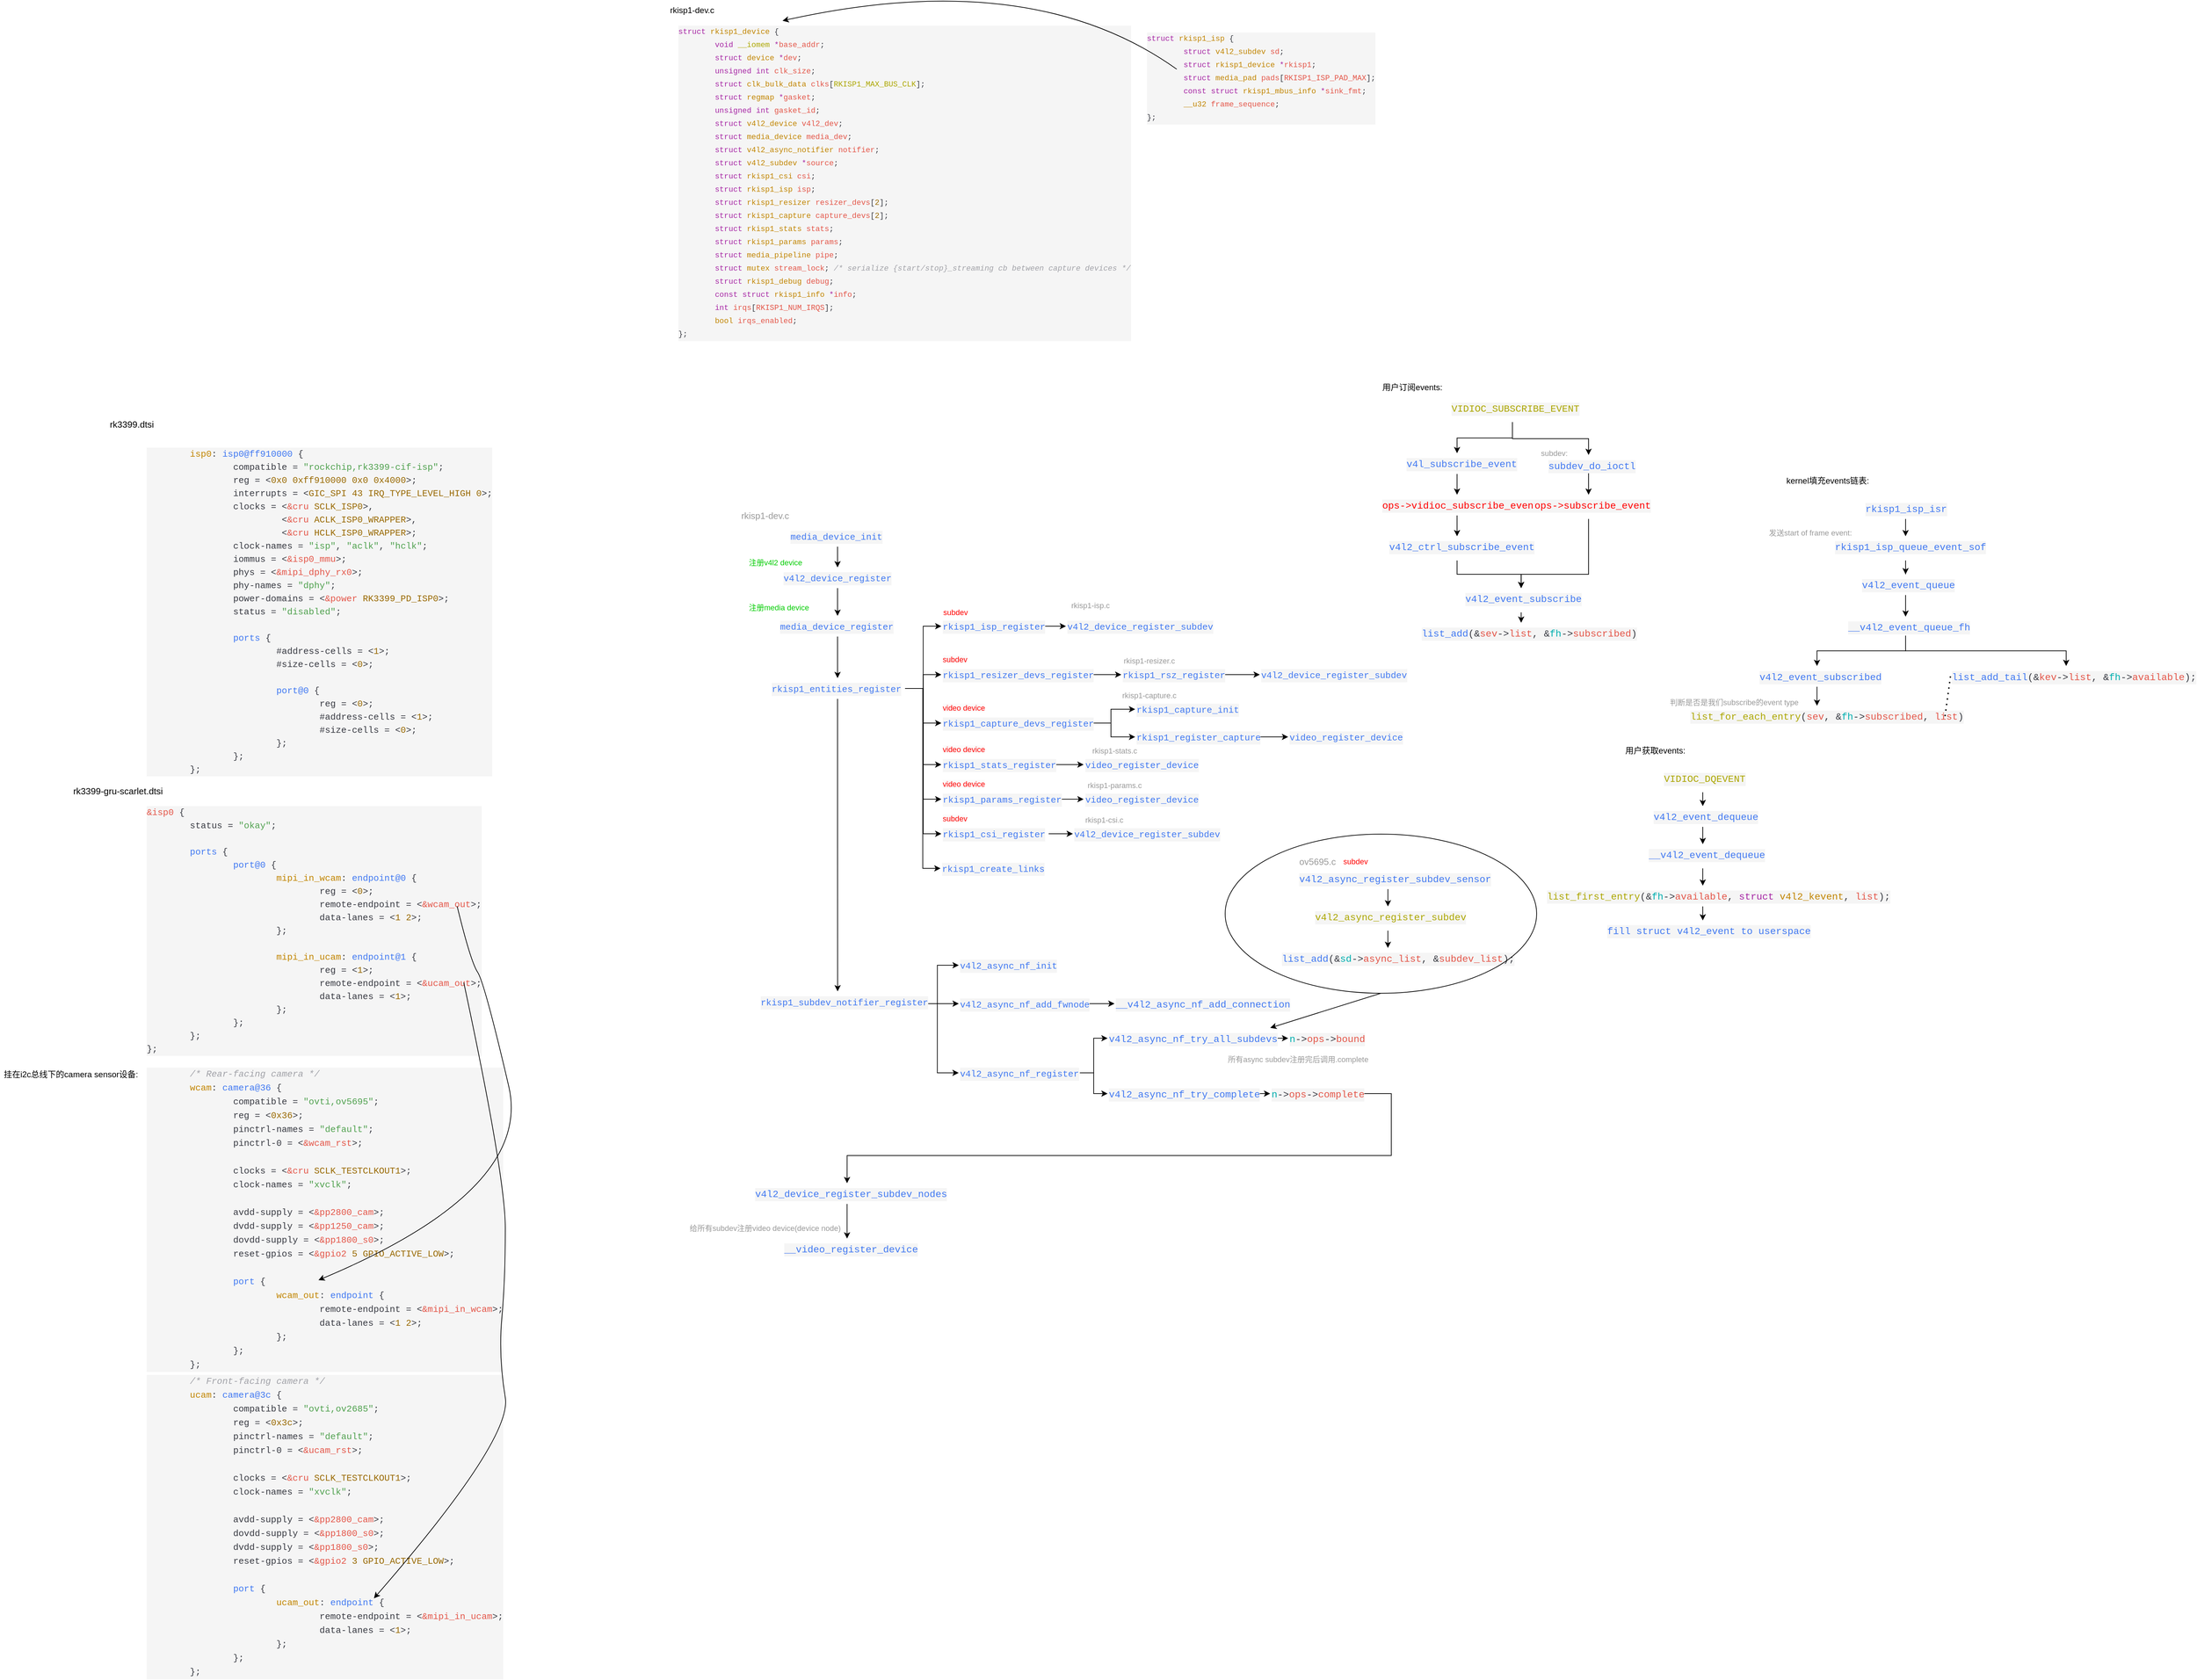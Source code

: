 <mxfile version="26.1.0">
  <diagram name="Page-1" id="FnWzYHux1_spk_cezTuA">
    <mxGraphModel dx="2836" dy="1767" grid="1" gridSize="10" guides="1" tooltips="1" connect="1" arrows="1" fold="1" page="1" pageScale="1" pageWidth="827" pageHeight="1169" background="#ffffff" math="0" shadow="0">
      <root>
        <mxCell id="0" />
        <mxCell id="1" parent="0" />
        <mxCell id="0U5PHvUe9skKoDq-eCE6-14" style="edgeStyle=orthogonalEdgeStyle;rounded=0;orthogonalLoop=1;jettySize=auto;html=1;exitX=0.5;exitY=1;exitDx=0;exitDy=0;entryX=0.5;entryY=0;entryDx=0;entryDy=0;fontSize=13;" parent="1" source="0U5PHvUe9skKoDq-eCE6-1" target="0U5PHvUe9skKoDq-eCE6-2" edge="1">
          <mxGeometry relative="1" as="geometry" />
        </mxCell>
        <mxCell id="0U5PHvUe9skKoDq-eCE6-1" value="&lt;div style=&quot;color: rgb(56, 58, 66); background-color: rgb(245, 245, 245); font-family: Consolas, &amp;quot;Courier New&amp;quot;, monospace; font-weight: normal; line-height: 19px; white-space: pre;&quot;&gt;&lt;div&gt;&lt;span style=&quot;color: #4078f2;&quot;&gt;media_device_init&lt;/span&gt;&lt;/div&gt;&lt;/div&gt;" style="text;whiteSpace=wrap;html=1;fontSize=13;" parent="1" vertex="1">
          <mxGeometry x="270" y="50" width="140" height="30" as="geometry" />
        </mxCell>
        <mxCell id="0U5PHvUe9skKoDq-eCE6-15" style="edgeStyle=orthogonalEdgeStyle;rounded=0;orthogonalLoop=1;jettySize=auto;html=1;exitX=0.5;exitY=1;exitDx=0;exitDy=0;entryX=0.5;entryY=0;entryDx=0;entryDy=0;fontSize=13;" parent="1" source="0U5PHvUe9skKoDq-eCE6-2" target="0U5PHvUe9skKoDq-eCE6-3" edge="1">
          <mxGeometry relative="1" as="geometry" />
        </mxCell>
        <mxCell id="0U5PHvUe9skKoDq-eCE6-2" value="&lt;div style=&quot;color: rgb(56, 58, 66); background-color: rgb(245, 245, 245); font-family: Consolas, &amp;quot;Courier New&amp;quot;, monospace; font-weight: normal; line-height: 19px; white-space: pre;&quot;&gt;&lt;div&gt;&lt;span style=&quot;color: #4078f2;&quot;&gt;v4l2_device_register&lt;/span&gt;&lt;/div&gt;&lt;/div&gt;" style="text;whiteSpace=wrap;html=1;fontSize=13;" parent="1" vertex="1">
          <mxGeometry x="260" y="110" width="160" height="30" as="geometry" />
        </mxCell>
        <mxCell id="0U5PHvUe9skKoDq-eCE6-16" style="edgeStyle=orthogonalEdgeStyle;rounded=0;orthogonalLoop=1;jettySize=auto;html=1;exitX=0.5;exitY=1;exitDx=0;exitDy=0;entryX=0.5;entryY=0;entryDx=0;entryDy=0;fontSize=13;" parent="1" source="0U5PHvUe9skKoDq-eCE6-3" target="0U5PHvUe9skKoDq-eCE6-4" edge="1">
          <mxGeometry relative="1" as="geometry" />
        </mxCell>
        <mxCell id="0U5PHvUe9skKoDq-eCE6-3" value="&lt;div style=&quot;color: rgb(56, 58, 66); background-color: rgb(245, 245, 245); font-family: Consolas, &amp;quot;Courier New&amp;quot;, monospace; font-weight: normal; line-height: 19px; white-space: pre;&quot;&gt;&lt;span style=&quot;color: rgb(64, 120, 242);&quot;&gt;media_device_register&lt;/span&gt;&lt;/div&gt;" style="text;whiteSpace=wrap;html=1;fontSize=13;" parent="1" vertex="1">
          <mxGeometry x="255" y="180" width="170" height="30" as="geometry" />
        </mxCell>
        <mxCell id="0U5PHvUe9skKoDq-eCE6-18" style="edgeStyle=orthogonalEdgeStyle;rounded=0;orthogonalLoop=1;jettySize=auto;html=1;exitX=1;exitY=0.5;exitDx=0;exitDy=0;entryX=0;entryY=0.5;entryDx=0;entryDy=0;fontSize=13;" parent="1" source="0U5PHvUe9skKoDq-eCE6-4" target="0U5PHvUe9skKoDq-eCE6-5" edge="1">
          <mxGeometry relative="1" as="geometry" />
        </mxCell>
        <mxCell id="0U5PHvUe9skKoDq-eCE6-19" style="edgeStyle=orthogonalEdgeStyle;rounded=0;orthogonalLoop=1;jettySize=auto;html=1;exitX=1;exitY=0.5;exitDx=0;exitDy=0;entryX=0;entryY=0.5;entryDx=0;entryDy=0;fontSize=13;" parent="1" source="0U5PHvUe9skKoDq-eCE6-4" target="0U5PHvUe9skKoDq-eCE6-6" edge="1">
          <mxGeometry relative="1" as="geometry" />
        </mxCell>
        <mxCell id="0U5PHvUe9skKoDq-eCE6-20" style="edgeStyle=orthogonalEdgeStyle;rounded=0;orthogonalLoop=1;jettySize=auto;html=1;exitX=1;exitY=0.5;exitDx=0;exitDy=0;entryX=0;entryY=0.5;entryDx=0;entryDy=0;fontSize=13;" parent="1" source="0U5PHvUe9skKoDq-eCE6-4" target="0U5PHvUe9skKoDq-eCE6-7" edge="1">
          <mxGeometry relative="1" as="geometry" />
        </mxCell>
        <mxCell id="0U5PHvUe9skKoDq-eCE6-21" style="edgeStyle=orthogonalEdgeStyle;rounded=0;orthogonalLoop=1;jettySize=auto;html=1;exitX=1;exitY=0.5;exitDx=0;exitDy=0;entryX=0;entryY=0.5;entryDx=0;entryDy=0;fontSize=13;" parent="1" source="0U5PHvUe9skKoDq-eCE6-4" target="0U5PHvUe9skKoDq-eCE6-8" edge="1">
          <mxGeometry relative="1" as="geometry" />
        </mxCell>
        <mxCell id="0U5PHvUe9skKoDq-eCE6-22" style="edgeStyle=orthogonalEdgeStyle;rounded=0;orthogonalLoop=1;jettySize=auto;html=1;exitX=1;exitY=0.5;exitDx=0;exitDy=0;entryX=0;entryY=0.5;entryDx=0;entryDy=0;fontSize=13;" parent="1" source="0U5PHvUe9skKoDq-eCE6-4" target="0U5PHvUe9skKoDq-eCE6-9" edge="1">
          <mxGeometry relative="1" as="geometry" />
        </mxCell>
        <mxCell id="0U5PHvUe9skKoDq-eCE6-23" style="edgeStyle=orthogonalEdgeStyle;rounded=0;orthogonalLoop=1;jettySize=auto;html=1;exitX=1;exitY=0.5;exitDx=0;exitDy=0;entryX=0;entryY=0.5;entryDx=0;entryDy=0;fontSize=13;" parent="1" source="0U5PHvUe9skKoDq-eCE6-4" target="0U5PHvUe9skKoDq-eCE6-11" edge="1">
          <mxGeometry relative="1" as="geometry" />
        </mxCell>
        <mxCell id="0U5PHvUe9skKoDq-eCE6-64" style="edgeStyle=orthogonalEdgeStyle;rounded=0;orthogonalLoop=1;jettySize=auto;html=1;exitX=1;exitY=0.5;exitDx=0;exitDy=0;entryX=0;entryY=0.5;entryDx=0;entryDy=0;fontSize=13;" parent="1" source="0U5PHvUe9skKoDq-eCE6-4" target="0U5PHvUe9skKoDq-eCE6-62" edge="1">
          <mxGeometry relative="1" as="geometry" />
        </mxCell>
        <mxCell id="0U5PHvUe9skKoDq-eCE6-66" style="edgeStyle=orthogonalEdgeStyle;rounded=0;orthogonalLoop=1;jettySize=auto;html=1;exitX=0.5;exitY=1;exitDx=0;exitDy=0;entryX=0.5;entryY=0;entryDx=0;entryDy=0;fontSize=13;" parent="1" source="0U5PHvUe9skKoDq-eCE6-4" target="0U5PHvUe9skKoDq-eCE6-65" edge="1">
          <mxGeometry relative="1" as="geometry" />
        </mxCell>
        <mxCell id="0U5PHvUe9skKoDq-eCE6-4" value="&lt;div style=&quot;color: rgb(56, 58, 66); background-color: rgb(245, 245, 245); font-family: Consolas, &amp;quot;Courier New&amp;quot;, monospace; font-weight: normal; line-height: 19px; white-space: pre;&quot;&gt;&lt;div&gt;&lt;span style=&quot;color: #4078f2;&quot;&gt;rkisp1_entities_register&lt;/span&gt;&lt;/div&gt;&lt;/div&gt;" style="text;whiteSpace=wrap;html=1;fontSize=13;" parent="1" vertex="1">
          <mxGeometry x="242.5" y="270" width="195" height="30" as="geometry" />
        </mxCell>
        <mxCell id="0U5PHvUe9skKoDq-eCE6-44" value="" style="edgeStyle=orthogonalEdgeStyle;rounded=0;orthogonalLoop=1;jettySize=auto;html=1;fontSize=13;" parent="1" source="0U5PHvUe9skKoDq-eCE6-5" target="0U5PHvUe9skKoDq-eCE6-43" edge="1">
          <mxGeometry relative="1" as="geometry" />
        </mxCell>
        <mxCell id="0U5PHvUe9skKoDq-eCE6-5" value="&lt;div style=&quot;color: rgb(56, 58, 66); background-color: rgb(245, 245, 245); font-family: Consolas, &amp;quot;Courier New&amp;quot;, monospace; font-weight: normal; line-height: 19px; white-space: pre;&quot;&gt;&lt;div&gt;&lt;span style=&quot;color: #4078f2;&quot;&gt;rkisp1_isp_register&lt;/span&gt;&lt;/div&gt;&lt;/div&gt;" style="text;whiteSpace=wrap;html=1;fontSize=13;" parent="1" vertex="1">
          <mxGeometry x="490" y="180" width="150" height="30" as="geometry" />
        </mxCell>
        <mxCell id="0U5PHvUe9skKoDq-eCE6-28" value="" style="edgeStyle=orthogonalEdgeStyle;rounded=0;orthogonalLoop=1;jettySize=auto;html=1;fontSize=13;" parent="1" source="0U5PHvUe9skKoDq-eCE6-6" target="0U5PHvUe9skKoDq-eCE6-27" edge="1">
          <mxGeometry relative="1" as="geometry" />
        </mxCell>
        <mxCell id="0U5PHvUe9skKoDq-eCE6-6" value="&lt;div style=&quot;color: rgb(56, 58, 66); background-color: rgb(245, 245, 245); font-family: Consolas, &amp;quot;Courier New&amp;quot;, monospace; font-weight: normal; line-height: 19px; white-space: pre;&quot;&gt;&lt;div&gt;&lt;span style=&quot;color: #4078f2;&quot;&gt;rkisp1_resizer_devs_register&lt;/span&gt;&lt;/div&gt;&lt;/div&gt;" style="text;whiteSpace=wrap;html=1;fontSize=13;" parent="1" vertex="1">
          <mxGeometry x="490" y="250" width="210" height="30" as="geometry" />
        </mxCell>
        <mxCell id="0U5PHvUe9skKoDq-eCE6-33" style="edgeStyle=orthogonalEdgeStyle;rounded=0;orthogonalLoop=1;jettySize=auto;html=1;exitX=1;exitY=0.5;exitDx=0;exitDy=0;fontSize=13;" parent="1" source="0U5PHvUe9skKoDq-eCE6-7" target="0U5PHvUe9skKoDq-eCE6-32" edge="1">
          <mxGeometry relative="1" as="geometry" />
        </mxCell>
        <mxCell id="0U5PHvUe9skKoDq-eCE6-36" style="edgeStyle=orthogonalEdgeStyle;rounded=0;orthogonalLoop=1;jettySize=auto;html=1;exitX=1;exitY=0.5;exitDx=0;exitDy=0;entryX=0;entryY=0.5;entryDx=0;entryDy=0;fontSize=13;" parent="1" source="0U5PHvUe9skKoDq-eCE6-7" target="0U5PHvUe9skKoDq-eCE6-35" edge="1">
          <mxGeometry relative="1" as="geometry" />
        </mxCell>
        <mxCell id="0U5PHvUe9skKoDq-eCE6-7" value="&lt;div style=&quot;color: rgb(56, 58, 66); background-color: rgb(245, 245, 245); font-family: Consolas, &amp;quot;Courier New&amp;quot;, monospace; font-weight: normal; line-height: 19px; white-space: pre;&quot;&gt;&lt;div&gt;&lt;span style=&quot;color: #4078f2;&quot;&gt;rkisp1_capture_devs_register&lt;/span&gt;&lt;/div&gt;&lt;/div&gt;" style="text;whiteSpace=wrap;html=1;fontSize=13;" parent="1" vertex="1">
          <mxGeometry x="490" y="320" width="210" height="30" as="geometry" />
        </mxCell>
        <mxCell id="0U5PHvUe9skKoDq-eCE6-46" value="" style="edgeStyle=orthogonalEdgeStyle;rounded=0;orthogonalLoop=1;jettySize=auto;html=1;fontSize=13;" parent="1" source="0U5PHvUe9skKoDq-eCE6-8" target="0U5PHvUe9skKoDq-eCE6-45" edge="1">
          <mxGeometry relative="1" as="geometry" />
        </mxCell>
        <mxCell id="0U5PHvUe9skKoDq-eCE6-8" value="&lt;div style=&quot;color: rgb(56, 58, 66); background-color: rgb(245, 245, 245); font-family: Consolas, &amp;quot;Courier New&amp;quot;, monospace; font-weight: normal; line-height: 19px; white-space: pre;&quot;&gt;&lt;div&gt;&lt;span style=&quot;color: #4078f2;&quot;&gt;rkisp1_stats_register&lt;/span&gt;&lt;/div&gt;&lt;/div&gt;" style="text;whiteSpace=wrap;html=1;fontSize=13;" parent="1" vertex="1">
          <mxGeometry x="490" y="380" width="160" height="30" as="geometry" />
        </mxCell>
        <mxCell id="0U5PHvUe9skKoDq-eCE6-49" value="" style="edgeStyle=orthogonalEdgeStyle;rounded=0;orthogonalLoop=1;jettySize=auto;html=1;fontSize=13;" parent="1" source="0U5PHvUe9skKoDq-eCE6-9" target="0U5PHvUe9skKoDq-eCE6-47" edge="1">
          <mxGeometry relative="1" as="geometry" />
        </mxCell>
        <mxCell id="0U5PHvUe9skKoDq-eCE6-9" value="&lt;div style=&quot;color: rgb(56, 58, 66); background-color: rgb(245, 245, 245); font-family: Consolas, &amp;quot;Courier New&amp;quot;, monospace; font-weight: normal; line-height: 19px; white-space: pre;&quot;&gt;&lt;div&gt;&lt;span style=&quot;color: #4078f2;&quot;&gt;rkisp1_params_register&lt;/span&gt;&lt;/div&gt;&lt;/div&gt;" style="text;whiteSpace=wrap;html=1;fontSize=13;" parent="1" vertex="1">
          <mxGeometry x="490" y="430" width="170" height="30" as="geometry" />
        </mxCell>
        <mxCell id="0U5PHvUe9skKoDq-eCE6-51" value="" style="edgeStyle=orthogonalEdgeStyle;rounded=0;orthogonalLoop=1;jettySize=auto;html=1;fontSize=13;" parent="1" source="0U5PHvUe9skKoDq-eCE6-11" target="0U5PHvUe9skKoDq-eCE6-50" edge="1">
          <mxGeometry relative="1" as="geometry" />
        </mxCell>
        <mxCell id="0U5PHvUe9skKoDq-eCE6-11" value="&lt;div style=&quot;color: rgb(56, 58, 66); background-color: rgb(245, 245, 245); font-family: Consolas, &amp;quot;Courier New&amp;quot;, monospace; font-weight: normal; line-height: 19px; white-space: pre;&quot;&gt;&lt;div&gt;&lt;span style=&quot;color: #4078f2;&quot;&gt;rkisp1_csi_register&lt;/span&gt;&lt;/div&gt;&lt;/div&gt;" style="text;whiteSpace=wrap;html=1;fontSize=13;" parent="1" vertex="1">
          <mxGeometry x="490" y="480" width="155" height="30" as="geometry" />
        </mxCell>
        <mxCell id="0U5PHvUe9skKoDq-eCE6-12" value="&lt;font style=&quot;color: rgb(153, 153, 153);&quot;&gt;rkisp1-dev.c&lt;/font&gt;" style="text;html=1;align=center;verticalAlign=middle;resizable=0;points=[];autosize=1;strokeColor=none;fillColor=none;fontSize=13;" parent="1" vertex="1">
          <mxGeometry x="190" y="20" width="90" height="30" as="geometry" />
        </mxCell>
        <mxCell id="0U5PHvUe9skKoDq-eCE6-25" value="&lt;font style=&quot;color: rgb(153, 153, 153);&quot;&gt;rkisp1-isp.c&lt;/font&gt;" style="text;html=1;align=center;verticalAlign=middle;resizable=0;points=[];autosize=1;strokeColor=none;fillColor=none;fontSize=11;" parent="1" vertex="1">
          <mxGeometry x="665" y="150" width="80" height="30" as="geometry" />
        </mxCell>
        <mxCell id="0U5PHvUe9skKoDq-eCE6-31" style="edgeStyle=orthogonalEdgeStyle;rounded=0;orthogonalLoop=1;jettySize=auto;html=1;exitX=1;exitY=0.5;exitDx=0;exitDy=0;entryX=0;entryY=0.5;entryDx=0;entryDy=0;fontSize=13;" parent="1" source="0U5PHvUe9skKoDq-eCE6-27" target="0U5PHvUe9skKoDq-eCE6-30" edge="1">
          <mxGeometry relative="1" as="geometry" />
        </mxCell>
        <mxCell id="0U5PHvUe9skKoDq-eCE6-27" value="&lt;div style=&quot;color: rgb(56, 58, 66); background-color: rgb(245, 245, 245); font-family: Consolas, &amp;quot;Courier New&amp;quot;, monospace; font-weight: normal; line-height: 19px; white-space: pre;&quot;&gt;&lt;div&gt;&lt;span style=&quot;color: #4078f2;&quot;&gt;rkisp1_rsz_register&lt;/span&gt;&lt;/div&gt;&lt;/div&gt;" style="text;whiteSpace=wrap;html=1;fontSize=13;" parent="1" vertex="1">
          <mxGeometry x="750" y="250" width="140" height="30" as="geometry" />
        </mxCell>
        <mxCell id="0U5PHvUe9skKoDq-eCE6-29" value="&lt;font style=&quot;color: rgb(153, 153, 153);&quot;&gt;rkisp1-resizer.c&lt;/font&gt;" style="text;html=1;align=center;verticalAlign=middle;resizable=0;points=[];autosize=1;strokeColor=none;fillColor=none;fontSize=11;" parent="1" vertex="1">
          <mxGeometry x="740" y="230" width="100" height="30" as="geometry" />
        </mxCell>
        <mxCell id="0U5PHvUe9skKoDq-eCE6-30" value="&lt;div style=&quot;color: rgb(56, 58, 66); background-color: rgb(245, 245, 245); font-family: Consolas, &amp;quot;Courier New&amp;quot;, monospace; font-weight: normal; line-height: 19px; white-space: pre;&quot;&gt;&lt;span style=&quot;color: rgb(64, 120, 242);&quot;&gt;v4l2_device_register_subdev&lt;/span&gt;&lt;/div&gt;" style="text;whiteSpace=wrap;html=1;fontSize=13;" parent="1" vertex="1">
          <mxGeometry x="950" y="250" width="210" height="30" as="geometry" />
        </mxCell>
        <mxCell id="0U5PHvUe9skKoDq-eCE6-32" value="&lt;div style=&quot;color: rgb(56, 58, 66); background-color: rgb(245, 245, 245); font-family: Consolas, &amp;quot;Courier New&amp;quot;, monospace; font-weight: normal; line-height: 19px; white-space: pre;&quot;&gt;&lt;div&gt;&lt;span style=&quot;color: #4078f2;&quot;&gt;rkisp1_capture_init&lt;/span&gt;&lt;/div&gt;&lt;/div&gt;" style="text;whiteSpace=wrap;html=1;fontSize=13;" parent="1" vertex="1">
          <mxGeometry x="770" y="300" width="150" height="30" as="geometry" />
        </mxCell>
        <mxCell id="0U5PHvUe9skKoDq-eCE6-34" value="&lt;font style=&quot;color: rgb(153, 153, 153);&quot;&gt;rkisp1-capture.c&lt;/font&gt;" style="text;html=1;align=center;verticalAlign=middle;resizable=0;points=[];autosize=1;strokeColor=none;fillColor=none;fontSize=11;" parent="1" vertex="1">
          <mxGeometry x="740" y="280" width="100" height="30" as="geometry" />
        </mxCell>
        <mxCell id="0U5PHvUe9skKoDq-eCE6-38" style="edgeStyle=orthogonalEdgeStyle;rounded=0;orthogonalLoop=1;jettySize=auto;html=1;exitX=1;exitY=0.5;exitDx=0;exitDy=0;entryX=0;entryY=0.5;entryDx=0;entryDy=0;fontSize=13;" parent="1" source="0U5PHvUe9skKoDq-eCE6-35" target="0U5PHvUe9skKoDq-eCE6-37" edge="1">
          <mxGeometry relative="1" as="geometry" />
        </mxCell>
        <mxCell id="0U5PHvUe9skKoDq-eCE6-35" value="&lt;div style=&quot;color: rgb(56, 58, 66); background-color: rgb(245, 245, 245); font-family: Consolas, &amp;quot;Courier New&amp;quot;, monospace; font-weight: normal; line-height: 19px; white-space: pre;&quot;&gt;&lt;div&gt;&lt;span style=&quot;color: #4078f2;&quot;&gt;rkisp1_register_capture&lt;/span&gt;&lt;/div&gt;&lt;/div&gt;" style="text;whiteSpace=wrap;html=1;fontSize=13;" parent="1" vertex="1">
          <mxGeometry x="770" y="340" width="180" height="30" as="geometry" />
        </mxCell>
        <mxCell id="0U5PHvUe9skKoDq-eCE6-37" value="&lt;div style=&quot;color: rgb(56, 58, 66); background-color: rgb(245, 245, 245); font-family: Consolas, &amp;quot;Courier New&amp;quot;, monospace; font-weight: normal; line-height: 19px; white-space: pre;&quot;&gt;&lt;div&gt;&lt;span style=&quot;color: #4078f2;&quot;&gt;video_register_device&lt;/span&gt;&lt;/div&gt;&lt;/div&gt;" style="text;whiteSpace=wrap;html=1;fontSize=13;" parent="1" vertex="1">
          <mxGeometry x="991" y="340" width="169" height="30" as="geometry" />
        </mxCell>
        <mxCell id="0U5PHvUe9skKoDq-eCE6-43" value="&lt;div style=&quot;background-color: rgb(245, 245, 245); font-family: Consolas, &amp;quot;Courier New&amp;quot;, monospace; font-weight: normal; line-height: 19px; white-space: pre; color: rgb(56, 58, 66);&quot;&gt;&lt;font color=&quot;#4078f2&quot;&gt;v4l2_device_register_subdev&lt;/font&gt;&lt;/div&gt;" style="text;whiteSpace=wrap;html=1;fontSize=13;" parent="1" vertex="1">
          <mxGeometry x="670" y="180" width="200" height="30" as="geometry" />
        </mxCell>
        <mxCell id="0U5PHvUe9skKoDq-eCE6-45" value="&lt;div style=&quot;color: rgb(56, 58, 66); background-color: rgb(245, 245, 245); font-family: Consolas, &amp;quot;Courier New&amp;quot;, monospace; font-weight: normal; line-height: 19px; white-space: pre;&quot;&gt;&lt;div&gt;&lt;span style=&quot;color: #4078f2;&quot;&gt;video_register_device&lt;/span&gt;&lt;/div&gt;&lt;/div&gt;" style="text;whiteSpace=wrap;html=1;fontSize=13;" parent="1" vertex="1">
          <mxGeometry x="695.5" y="380" width="169" height="30" as="geometry" />
        </mxCell>
        <mxCell id="0U5PHvUe9skKoDq-eCE6-47" value="&lt;div style=&quot;color: rgb(56, 58, 66); background-color: rgb(245, 245, 245); font-family: Consolas, &amp;quot;Courier New&amp;quot;, monospace; font-weight: normal; line-height: 19px; white-space: pre;&quot;&gt;&lt;div&gt;&lt;span style=&quot;color: #4078f2;&quot;&gt;video_register_device&lt;/span&gt;&lt;/div&gt;&lt;/div&gt;" style="text;whiteSpace=wrap;html=1;fontSize=13;" parent="1" vertex="1">
          <mxGeometry x="695.5" y="430" width="174.5" height="30" as="geometry" />
        </mxCell>
        <mxCell id="0U5PHvUe9skKoDq-eCE6-50" value="&lt;div style=&quot;color: rgb(56, 58, 66); background-color: rgb(245, 245, 245); font-family: Consolas, &amp;quot;Courier New&amp;quot;, monospace; font-weight: normal; line-height: 19px; white-space: pre;&quot;&gt;&lt;span style=&quot;color: rgb(64, 120, 242);&quot;&gt;v4l2_device_register_subdev&lt;/span&gt;&lt;/div&gt;" style="text;whiteSpace=wrap;html=1;fontSize=13;" parent="1" vertex="1">
          <mxGeometry x="680" y="480" width="210" height="30" as="geometry" />
        </mxCell>
        <mxCell id="0U5PHvUe9skKoDq-eCE6-52" value="&lt;font style=&quot;color: rgb(153, 153, 153);&quot;&gt;rkisp1-csi.c&lt;/font&gt;" style="text;html=1;align=center;verticalAlign=middle;resizable=0;points=[];autosize=1;strokeColor=none;fillColor=none;fontSize=11;" parent="1" vertex="1">
          <mxGeometry x="685" y="460" width="80" height="30" as="geometry" />
        </mxCell>
        <mxCell id="0U5PHvUe9skKoDq-eCE6-53" value="&lt;font style=&quot;color: rgb(153, 153, 153);&quot;&gt;rkisp1-params.c&lt;/font&gt;" style="text;html=1;align=center;verticalAlign=middle;resizable=0;points=[];autosize=1;strokeColor=none;fillColor=none;fontSize=11;" parent="1" vertex="1">
          <mxGeometry x="690" y="410" width="100" height="30" as="geometry" />
        </mxCell>
        <mxCell id="0U5PHvUe9skKoDq-eCE6-54" value="&lt;font style=&quot;color: rgb(153, 153, 153);&quot;&gt;rkisp1-stats.c&lt;/font&gt;" style="text;html=1;align=center;verticalAlign=middle;resizable=0;points=[];autosize=1;strokeColor=none;fillColor=none;fontSize=11;" parent="1" vertex="1">
          <mxGeometry x="695" y="360" width="90" height="30" as="geometry" />
        </mxCell>
        <mxCell id="0U5PHvUe9skKoDq-eCE6-55" value="&lt;font style=&quot;color: rgb(255, 0, 0);&quot;&gt;subdev&lt;/font&gt;" style="text;html=1;align=center;verticalAlign=middle;resizable=0;points=[];autosize=1;strokeColor=none;fillColor=none;fontSize=11;" parent="1" vertex="1">
          <mxGeometry x="480" y="160" width="60" height="30" as="geometry" />
        </mxCell>
        <mxCell id="0U5PHvUe9skKoDq-eCE6-56" value="&lt;span style=&quot;color: rgb(255, 0, 0); font-family: Helvetica; font-style: normal; font-variant-ligatures: normal; font-variant-caps: normal; font-weight: 400; letter-spacing: normal; orphans: 2; text-align: center; text-indent: 0px; text-transform: none; widows: 2; word-spacing: 0px; -webkit-text-stroke-width: 0px; white-space: nowrap; background-color: rgb(251, 251, 251); text-decoration-thickness: initial; text-decoration-style: initial; text-decoration-color: initial; float: none; display: inline !important;&quot;&gt;subdev&lt;/span&gt;" style="text;whiteSpace=wrap;html=1;fontSize=11;" parent="1" vertex="1">
          <mxGeometry x="490" y="230" width="50" height="30" as="geometry" />
        </mxCell>
        <mxCell id="0U5PHvUe9skKoDq-eCE6-57" value="&lt;span style=&quot;color: rgb(255, 0, 0); font-family: Helvetica; font-style: normal; font-variant-ligatures: normal; font-variant-caps: normal; font-weight: 400; letter-spacing: normal; orphans: 2; text-align: center; text-indent: 0px; text-transform: none; widows: 2; word-spacing: 0px; -webkit-text-stroke-width: 0px; white-space: nowrap; background-color: rgb(251, 251, 251); text-decoration-thickness: initial; text-decoration-style: initial; text-decoration-color: initial; float: none; display: inline !important;&quot;&gt;video device&lt;/span&gt;" style="text;whiteSpace=wrap;html=1;fontSize=11;" parent="1" vertex="1">
          <mxGeometry x="490" y="300" width="80" height="30" as="geometry" />
        </mxCell>
        <mxCell id="0U5PHvUe9skKoDq-eCE6-59" value="&lt;span style=&quot;color: rgb(255, 0, 0); font-family: Helvetica; font-style: normal; font-variant-ligatures: normal; font-variant-caps: normal; font-weight: 400; letter-spacing: normal; orphans: 2; text-align: center; text-indent: 0px; text-transform: none; widows: 2; word-spacing: 0px; -webkit-text-stroke-width: 0px; white-space: nowrap; background-color: rgb(251, 251, 251); text-decoration-thickness: initial; text-decoration-style: initial; text-decoration-color: initial; float: none; display: inline !important;&quot;&gt;video device&lt;/span&gt;" style="text;whiteSpace=wrap;html=1;fontSize=11;" parent="1" vertex="1">
          <mxGeometry x="490" y="360" width="80" height="30" as="geometry" />
        </mxCell>
        <mxCell id="0U5PHvUe9skKoDq-eCE6-60" value="&lt;span style=&quot;color: rgb(255, 0, 0); font-family: Helvetica; font-style: normal; font-variant-ligatures: normal; font-variant-caps: normal; font-weight: 400; letter-spacing: normal; orphans: 2; text-align: center; text-indent: 0px; text-transform: none; widows: 2; word-spacing: 0px; -webkit-text-stroke-width: 0px; white-space: nowrap; background-color: rgb(251, 251, 251); text-decoration-thickness: initial; text-decoration-style: initial; text-decoration-color: initial; float: none; display: inline !important;&quot;&gt;video device&lt;/span&gt;" style="text;whiteSpace=wrap;html=1;fontSize=11;" parent="1" vertex="1">
          <mxGeometry x="490" y="410" width="80" height="30" as="geometry" />
        </mxCell>
        <mxCell id="0U5PHvUe9skKoDq-eCE6-61" value="&lt;span style=&quot;color: rgb(255, 0, 0); font-family: Helvetica; font-style: normal; font-variant-ligatures: normal; font-variant-caps: normal; font-weight: 400; letter-spacing: normal; orphans: 2; text-align: center; text-indent: 0px; text-transform: none; widows: 2; word-spacing: 0px; -webkit-text-stroke-width: 0px; white-space: nowrap; background-color: rgb(251, 251, 251); text-decoration-thickness: initial; text-decoration-style: initial; text-decoration-color: initial; float: none; display: inline !important;&quot;&gt;subdev&lt;/span&gt;" style="text;whiteSpace=wrap;html=1;fontSize=11;" parent="1" vertex="1">
          <mxGeometry x="490" y="460" width="50" height="30" as="geometry" />
        </mxCell>
        <mxCell id="0U5PHvUe9skKoDq-eCE6-62" value="&lt;div style=&quot;color: rgb(56, 58, 66); background-color: rgb(245, 245, 245); font-family: Consolas, &amp;quot;Courier New&amp;quot;, monospace; font-weight: normal; line-height: 19px; white-space: pre;&quot;&gt;&lt;div&gt;&lt;span style=&quot;color: #4078f2;&quot;&gt;rkisp1_create_links&lt;/span&gt;&lt;/div&gt;&lt;/div&gt;" style="text;whiteSpace=wrap;html=1;fontSize=13;" parent="1" vertex="1">
          <mxGeometry x="488.75" y="530" width="152.5" height="30" as="geometry" />
        </mxCell>
        <mxCell id="0U5PHvUe9skKoDq-eCE6-68" style="edgeStyle=orthogonalEdgeStyle;rounded=0;orthogonalLoop=1;jettySize=auto;html=1;exitX=1;exitY=0.5;exitDx=0;exitDy=0;entryX=0;entryY=0.5;entryDx=0;entryDy=0;fontSize=13;" parent="1" source="0U5PHvUe9skKoDq-eCE6-65" target="0U5PHvUe9skKoDq-eCE6-67" edge="1">
          <mxGeometry relative="1" as="geometry" />
        </mxCell>
        <mxCell id="0U5PHvUe9skKoDq-eCE6-70" style="edgeStyle=orthogonalEdgeStyle;rounded=0;orthogonalLoop=1;jettySize=auto;html=1;exitX=1;exitY=0.5;exitDx=0;exitDy=0;entryX=0;entryY=0.5;entryDx=0;entryDy=0;fontSize=13;" parent="1" source="0U5PHvUe9skKoDq-eCE6-65" target="0U5PHvUe9skKoDq-eCE6-69" edge="1">
          <mxGeometry relative="1" as="geometry" />
        </mxCell>
        <mxCell id="0U5PHvUe9skKoDq-eCE6-76" style="edgeStyle=orthogonalEdgeStyle;rounded=0;orthogonalLoop=1;jettySize=auto;html=1;exitX=1;exitY=0.5;exitDx=0;exitDy=0;entryX=0;entryY=0.5;entryDx=0;entryDy=0;" parent="1" source="0U5PHvUe9skKoDq-eCE6-65" target="0U5PHvUe9skKoDq-eCE6-75" edge="1">
          <mxGeometry relative="1" as="geometry" />
        </mxCell>
        <mxCell id="0U5PHvUe9skKoDq-eCE6-65" value="&lt;div style=&quot;color: rgb(56, 58, 66); background-color: rgb(245, 245, 245); font-family: Consolas, &amp;quot;Courier New&amp;quot;, monospace; font-weight: normal; line-height: 19px; white-space: pre;&quot;&gt;&lt;div&gt;&lt;span style=&quot;color: #4078f2;&quot;&gt;rkisp1_subdev_notifier_register&lt;/span&gt;&lt;/div&gt;&lt;/div&gt;" style="text;whiteSpace=wrap;html=1;fontSize=13;" parent="1" vertex="1">
          <mxGeometry x="227" y="722.75" width="226.25" height="35.5" as="geometry" />
        </mxCell>
        <mxCell id="0U5PHvUe9skKoDq-eCE6-67" value="&lt;div style=&quot;color: rgb(56, 58, 66); background-color: rgb(245, 245, 245); font-family: Consolas, &amp;quot;Courier New&amp;quot;, monospace; font-weight: normal; line-height: 19px; white-space: pre;&quot;&gt;&lt;div&gt;&lt;span style=&quot;color: #4078f2;&quot;&gt;v4l2_async_nf_init&lt;/span&gt;&lt;/div&gt;&lt;/div&gt;" style="text;whiteSpace=wrap;html=1;fontSize=13;" parent="1" vertex="1">
          <mxGeometry x="515.13" y="670" width="134.87" height="30" as="geometry" />
        </mxCell>
        <mxCell id="0U5PHvUe9skKoDq-eCE6-81" style="edgeStyle=orthogonalEdgeStyle;rounded=0;orthogonalLoop=1;jettySize=auto;html=1;exitX=1;exitY=0.5;exitDx=0;exitDy=0;entryX=0;entryY=0.5;entryDx=0;entryDy=0;" parent="1" source="0U5PHvUe9skKoDq-eCE6-69" target="0U5PHvUe9skKoDq-eCE6-79" edge="1">
          <mxGeometry relative="1" as="geometry" />
        </mxCell>
        <mxCell id="0U5PHvUe9skKoDq-eCE6-82" style="edgeStyle=orthogonalEdgeStyle;rounded=0;orthogonalLoop=1;jettySize=auto;html=1;exitX=1;exitY=0.5;exitDx=0;exitDy=0;entryX=0;entryY=0.5;entryDx=0;entryDy=0;" parent="1" source="0U5PHvUe9skKoDq-eCE6-69" target="0U5PHvUe9skKoDq-eCE6-80" edge="1">
          <mxGeometry relative="1" as="geometry" />
        </mxCell>
        <mxCell id="0U5PHvUe9skKoDq-eCE6-69" value="&lt;div style=&quot;color: rgb(56, 58, 66); background-color: rgb(245, 245, 245); font-family: Consolas, &amp;quot;Courier New&amp;quot;, monospace; font-weight: normal; line-height: 19px; white-space: pre;&quot;&gt;&lt;div&gt;&lt;span style=&quot;color: #4078f2;&quot;&gt;v4l2_async_nf_register&lt;/span&gt;&lt;/div&gt;&lt;/div&gt;" style="text;whiteSpace=wrap;html=1;fontSize=13;" parent="1" vertex="1">
          <mxGeometry x="515.0" y="825.5" width="175" height="30" as="geometry" />
        </mxCell>
        <mxCell id="0U5PHvUe9skKoDq-eCE6-71" value="&lt;div style=&quot;color: rgb(56, 58, 66); background-color: rgb(245, 245, 245); font-family: Consolas, &amp;quot;Courier New&amp;quot;, monospace; font-weight: normal; line-height: 19px; white-space: pre;&quot;&gt;&lt;div&gt;&lt;span style=&quot;color: #383a42;&quot;&gt;&amp;nbsp; &amp;nbsp; &amp;nbsp; &amp;nbsp; &lt;/span&gt;&lt;span style=&quot;color: #c18401;&quot;&gt;isp0&lt;/span&gt;&lt;span style=&quot;color: #383a42;&quot;&gt;: &lt;/span&gt;&lt;span style=&quot;color: #4078f2;&quot;&gt;isp0@ff910000&lt;/span&gt;&lt;span style=&quot;color: #383a42;&quot;&gt; {&lt;/span&gt;&lt;/div&gt;&lt;div&gt;&lt;span style=&quot;color: #383a42;&quot;&gt;&amp;nbsp; &amp;nbsp; &amp;nbsp; &amp;nbsp; &amp;nbsp; &amp;nbsp; &amp;nbsp; &amp;nbsp; compatible = &lt;/span&gt;&lt;span style=&quot;color: #50a14f;&quot;&gt;&quot;rockchip,rk3399-cif-isp&quot;&lt;/span&gt;&lt;span style=&quot;color: #383a42;&quot;&gt;;&lt;/span&gt;&lt;/div&gt;&lt;div&gt;&lt;span style=&quot;color: #383a42;&quot;&gt;&amp;nbsp; &amp;nbsp; &amp;nbsp; &amp;nbsp; &amp;nbsp; &amp;nbsp; &amp;nbsp; &amp;nbsp; reg = &amp;lt;&lt;/span&gt;&lt;span style=&quot;color: #986801;&quot;&gt;0x0&lt;/span&gt;&lt;span style=&quot;color: #383a42;&quot;&gt; &lt;/span&gt;&lt;span style=&quot;color: #986801;&quot;&gt;0xff910000&lt;/span&gt;&lt;span style=&quot;color: #383a42;&quot;&gt; &lt;/span&gt;&lt;span style=&quot;color: #986801;&quot;&gt;0x0&lt;/span&gt;&lt;span style=&quot;color: #383a42;&quot;&gt; &lt;/span&gt;&lt;span style=&quot;color: #986801;&quot;&gt;0x4000&lt;/span&gt;&lt;span style=&quot;color: #383a42;&quot;&gt;&amp;gt;;&lt;/span&gt;&lt;/div&gt;&lt;div&gt;&lt;span style=&quot;color: #383a42;&quot;&gt;&amp;nbsp; &amp;nbsp; &amp;nbsp; &amp;nbsp; &amp;nbsp; &amp;nbsp; &amp;nbsp; &amp;nbsp; interrupts = &amp;lt;&lt;/span&gt;&lt;span style=&quot;color: #986801;&quot;&gt;GIC_SPI&lt;/span&gt;&lt;span style=&quot;color: #383a42;&quot;&gt; &lt;/span&gt;&lt;span style=&quot;color: #986801;&quot;&gt;43&lt;/span&gt;&lt;span style=&quot;color: #383a42;&quot;&gt; &lt;/span&gt;&lt;span style=&quot;color: #986801;&quot;&gt;IRQ_TYPE_LEVEL_HIGH&lt;/span&gt;&lt;span style=&quot;color: #383a42;&quot;&gt; &lt;/span&gt;&lt;span style=&quot;color: #986801;&quot;&gt;0&lt;/span&gt;&lt;span style=&quot;color: #383a42;&quot;&gt;&amp;gt;;&lt;/span&gt;&lt;/div&gt;&lt;div&gt;&lt;span style=&quot;color: #383a42;&quot;&gt;&amp;nbsp; &amp;nbsp; &amp;nbsp; &amp;nbsp; &amp;nbsp; &amp;nbsp; &amp;nbsp; &amp;nbsp; clocks = &amp;lt;&lt;/span&gt;&lt;span style=&quot;color: #e45649;&quot;&gt;&amp;amp;cru&lt;/span&gt;&lt;span style=&quot;color: #383a42;&quot;&gt; &lt;/span&gt;&lt;span style=&quot;color: #986801;&quot;&gt;SCLK_ISP0&lt;/span&gt;&lt;span style=&quot;color: #383a42;&quot;&gt;&amp;gt;,&lt;/span&gt;&lt;/div&gt;&lt;div&gt;&lt;span style=&quot;color: #383a42;&quot;&gt;&amp;nbsp; &amp;nbsp; &amp;nbsp; &amp;nbsp; &amp;nbsp; &amp;nbsp; &amp;nbsp; &amp;nbsp; &amp;nbsp; &amp;nbsp; &amp;nbsp; &amp;nbsp; &amp;nbsp;&amp;lt;&lt;/span&gt;&lt;span style=&quot;color: #e45649;&quot;&gt;&amp;amp;cru&lt;/span&gt;&lt;span style=&quot;color: #383a42;&quot;&gt; &lt;/span&gt;&lt;span style=&quot;color: #986801;&quot;&gt;ACLK_ISP0_WRAPPER&lt;/span&gt;&lt;span style=&quot;color: #383a42;&quot;&gt;&amp;gt;,&lt;/span&gt;&lt;/div&gt;&lt;div&gt;&lt;span style=&quot;color: #383a42;&quot;&gt;&amp;nbsp; &amp;nbsp; &amp;nbsp; &amp;nbsp; &amp;nbsp; &amp;nbsp; &amp;nbsp; &amp;nbsp; &amp;nbsp; &amp;nbsp; &amp;nbsp; &amp;nbsp; &amp;nbsp;&amp;lt;&lt;/span&gt;&lt;span style=&quot;color: #e45649;&quot;&gt;&amp;amp;cru&lt;/span&gt;&lt;span style=&quot;color: #383a42;&quot;&gt; &lt;/span&gt;&lt;span style=&quot;color: #986801;&quot;&gt;HCLK_ISP0_WRAPPER&lt;/span&gt;&lt;span style=&quot;color: #383a42;&quot;&gt;&amp;gt;;&lt;/span&gt;&lt;/div&gt;&lt;div&gt;&lt;span style=&quot;color: #383a42;&quot;&gt;&amp;nbsp; &amp;nbsp; &amp;nbsp; &amp;nbsp; &amp;nbsp; &amp;nbsp; &amp;nbsp; &amp;nbsp; clock-names = &lt;/span&gt;&lt;span style=&quot;color: #50a14f;&quot;&gt;&quot;isp&quot;&lt;/span&gt;&lt;span style=&quot;color: #383a42;&quot;&gt;, &lt;/span&gt;&lt;span style=&quot;color: #50a14f;&quot;&gt;&quot;aclk&quot;&lt;/span&gt;&lt;span style=&quot;color: #383a42;&quot;&gt;, &lt;/span&gt;&lt;span style=&quot;color: #50a14f;&quot;&gt;&quot;hclk&quot;&lt;/span&gt;&lt;span style=&quot;color: #383a42;&quot;&gt;;&lt;/span&gt;&lt;/div&gt;&lt;div&gt;&lt;span style=&quot;color: #383a42;&quot;&gt;&amp;nbsp; &amp;nbsp; &amp;nbsp; &amp;nbsp; &amp;nbsp; &amp;nbsp; &amp;nbsp; &amp;nbsp; iommus = &amp;lt;&lt;/span&gt;&lt;span style=&quot;color: #e45649;&quot;&gt;&amp;amp;isp0_mmu&lt;/span&gt;&lt;span style=&quot;color: #383a42;&quot;&gt;&amp;gt;;&lt;/span&gt;&lt;/div&gt;&lt;div&gt;&lt;span style=&quot;color: #383a42;&quot;&gt;&amp;nbsp; &amp;nbsp; &amp;nbsp; &amp;nbsp; &amp;nbsp; &amp;nbsp; &amp;nbsp; &amp;nbsp; phys = &amp;lt;&lt;/span&gt;&lt;span style=&quot;color: #e45649;&quot;&gt;&amp;amp;mipi_dphy_rx0&lt;/span&gt;&lt;span style=&quot;color: #383a42;&quot;&gt;&amp;gt;;&lt;/span&gt;&lt;/div&gt;&lt;div&gt;&lt;span style=&quot;color: #383a42;&quot;&gt;&amp;nbsp; &amp;nbsp; &amp;nbsp; &amp;nbsp; &amp;nbsp; &amp;nbsp; &amp;nbsp; &amp;nbsp; phy-names = &lt;/span&gt;&lt;span style=&quot;color: #50a14f;&quot;&gt;&quot;dphy&quot;&lt;/span&gt;&lt;span style=&quot;color: #383a42;&quot;&gt;;&lt;/span&gt;&lt;/div&gt;&lt;div&gt;&lt;span style=&quot;color: #383a42;&quot;&gt;&amp;nbsp; &amp;nbsp; &amp;nbsp; &amp;nbsp; &amp;nbsp; &amp;nbsp; &amp;nbsp; &amp;nbsp; power-domains = &amp;lt;&lt;/span&gt;&lt;span style=&quot;color: #e45649;&quot;&gt;&amp;amp;power&lt;/span&gt;&lt;span style=&quot;color: #383a42;&quot;&gt; &lt;/span&gt;&lt;span style=&quot;color: #986801;&quot;&gt;RK3399_PD_ISP0&lt;/span&gt;&lt;span style=&quot;color: #383a42;&quot;&gt;&amp;gt;;&lt;/span&gt;&lt;/div&gt;&lt;div&gt;&lt;span style=&quot;color: #383a42;&quot;&gt;&amp;nbsp; &amp;nbsp; &amp;nbsp; &amp;nbsp; &amp;nbsp; &amp;nbsp; &amp;nbsp; &amp;nbsp; status = &lt;/span&gt;&lt;span style=&quot;color: #50a14f;&quot;&gt;&quot;disabled&quot;&lt;/span&gt;&lt;span style=&quot;color: #383a42;&quot;&gt;;&lt;/span&gt;&lt;/div&gt;&lt;br&gt;&lt;div&gt;&lt;span style=&quot;color: #383a42;&quot;&gt;&amp;nbsp; &amp;nbsp; &amp;nbsp; &amp;nbsp; &amp;nbsp; &amp;nbsp; &amp;nbsp; &amp;nbsp; &lt;/span&gt;&lt;span style=&quot;color: #4078f2;&quot;&gt;ports&lt;/span&gt;&lt;span style=&quot;color: #383a42;&quot;&gt; {&lt;/span&gt;&lt;/div&gt;&lt;div&gt;&lt;span style=&quot;color: #383a42;&quot;&gt;&amp;nbsp; &amp;nbsp; &amp;nbsp; &amp;nbsp; &amp;nbsp; &amp;nbsp; &amp;nbsp; &amp;nbsp; &amp;nbsp; &amp;nbsp; &amp;nbsp; &amp;nbsp; #address-cells = &amp;lt;&lt;/span&gt;&lt;span style=&quot;color: #986801;&quot;&gt;1&lt;/span&gt;&lt;span style=&quot;color: #383a42;&quot;&gt;&amp;gt;;&lt;/span&gt;&lt;/div&gt;&lt;div&gt;&lt;span style=&quot;color: #383a42;&quot;&gt;&amp;nbsp; &amp;nbsp; &amp;nbsp; &amp;nbsp; &amp;nbsp; &amp;nbsp; &amp;nbsp; &amp;nbsp; &amp;nbsp; &amp;nbsp; &amp;nbsp; &amp;nbsp; #size-cells = &amp;lt;&lt;/span&gt;&lt;span style=&quot;color: #986801;&quot;&gt;0&lt;/span&gt;&lt;span style=&quot;color: #383a42;&quot;&gt;&amp;gt;;&lt;/span&gt;&lt;/div&gt;&lt;br&gt;&lt;div&gt;&lt;span style=&quot;color: #383a42;&quot;&gt;&amp;nbsp; &amp;nbsp; &amp;nbsp; &amp;nbsp; &amp;nbsp; &amp;nbsp; &amp;nbsp; &amp;nbsp; &amp;nbsp; &amp;nbsp; &amp;nbsp; &amp;nbsp; &lt;/span&gt;&lt;span style=&quot;color: #4078f2;&quot;&gt;port@0&lt;/span&gt;&lt;span style=&quot;color: #383a42;&quot;&gt; {&lt;/span&gt;&lt;/div&gt;&lt;div&gt;&lt;span style=&quot;color: #383a42;&quot;&gt;&amp;nbsp; &amp;nbsp; &amp;nbsp; &amp;nbsp; &amp;nbsp; &amp;nbsp; &amp;nbsp; &amp;nbsp; &amp;nbsp; &amp;nbsp; &amp;nbsp; &amp;nbsp; &amp;nbsp; &amp;nbsp; &amp;nbsp; &amp;nbsp; reg = &amp;lt;&lt;/span&gt;&lt;span style=&quot;color: #986801;&quot;&gt;0&lt;/span&gt;&lt;span style=&quot;color: #383a42;&quot;&gt;&amp;gt;;&lt;/span&gt;&lt;/div&gt;&lt;div&gt;&lt;span style=&quot;color: #383a42;&quot;&gt;&amp;nbsp; &amp;nbsp; &amp;nbsp; &amp;nbsp; &amp;nbsp; &amp;nbsp; &amp;nbsp; &amp;nbsp; &amp;nbsp; &amp;nbsp; &amp;nbsp; &amp;nbsp; &amp;nbsp; &amp;nbsp; &amp;nbsp; &amp;nbsp; #address-cells = &amp;lt;&lt;/span&gt;&lt;span style=&quot;color: #986801;&quot;&gt;1&lt;/span&gt;&lt;span style=&quot;color: #383a42;&quot;&gt;&amp;gt;;&lt;/span&gt;&lt;/div&gt;&lt;div&gt;&lt;span style=&quot;color: #383a42;&quot;&gt;&amp;nbsp; &amp;nbsp; &amp;nbsp; &amp;nbsp; &amp;nbsp; &amp;nbsp; &amp;nbsp; &amp;nbsp; &amp;nbsp; &amp;nbsp; &amp;nbsp; &amp;nbsp; &amp;nbsp; &amp;nbsp; &amp;nbsp; &amp;nbsp; #size-cells = &amp;lt;&lt;/span&gt;&lt;span style=&quot;color: #986801;&quot;&gt;0&lt;/span&gt;&lt;span style=&quot;color: #383a42;&quot;&gt;&amp;gt;;&lt;/span&gt;&lt;/div&gt;&lt;div&gt;&lt;span style=&quot;color: #383a42;&quot;&gt;&amp;nbsp; &amp;nbsp; &amp;nbsp; &amp;nbsp; &amp;nbsp; &amp;nbsp; &amp;nbsp; &amp;nbsp; &amp;nbsp; &amp;nbsp; &amp;nbsp; &amp;nbsp; };&lt;/span&gt;&lt;/div&gt;&lt;div&gt;&lt;span style=&quot;color: #383a42;&quot;&gt;&amp;nbsp; &amp;nbsp; &amp;nbsp; &amp;nbsp; &amp;nbsp; &amp;nbsp; &amp;nbsp; &amp;nbsp; };&lt;/span&gt;&lt;/div&gt;&lt;div&gt;&lt;span style=&quot;color: #383a42;&quot;&gt;&amp;nbsp; &amp;nbsp; &amp;nbsp; &amp;nbsp; };&lt;/span&gt;&lt;/div&gt;&lt;/div&gt;" style="text;whiteSpace=wrap;html=1;fontSize=13;" parent="1" vertex="1">
          <mxGeometry x="-660" y="-70" width="410" height="480" as="geometry" />
        </mxCell>
        <mxCell id="0U5PHvUe9skKoDq-eCE6-72" value="&lt;div style=&quot;color: rgb(56, 58, 66); background-color: rgb(245, 245, 245); font-family: Consolas, &amp;quot;Courier New&amp;quot;, monospace; font-weight: normal; line-height: 19px; white-space: pre;&quot;&gt;&lt;div&gt;&lt;span style=&quot;color: #e45649;&quot;&gt;&amp;amp;isp0&lt;/span&gt;&lt;span style=&quot;color: #383a42;&quot;&gt; {&lt;/span&gt;&lt;/div&gt;&lt;div&gt;&lt;span style=&quot;color: #383a42;&quot;&gt;&amp;nbsp; &amp;nbsp; &amp;nbsp; &amp;nbsp; status = &lt;/span&gt;&lt;span style=&quot;color: #50a14f;&quot;&gt;&quot;okay&quot;&lt;/span&gt;&lt;span style=&quot;color: #383a42;&quot;&gt;;&lt;/span&gt;&lt;/div&gt;&lt;br&gt;&lt;div&gt;&lt;span style=&quot;color: #383a42;&quot;&gt;&amp;nbsp; &amp;nbsp; &amp;nbsp; &amp;nbsp; &lt;/span&gt;&lt;span style=&quot;color: #4078f2;&quot;&gt;ports&lt;/span&gt;&lt;span style=&quot;color: #383a42;&quot;&gt; {&lt;/span&gt;&lt;/div&gt;&lt;div&gt;&lt;span style=&quot;color: #383a42;&quot;&gt;&amp;nbsp; &amp;nbsp; &amp;nbsp; &amp;nbsp; &amp;nbsp; &amp;nbsp; &amp;nbsp; &amp;nbsp; &lt;/span&gt;&lt;span style=&quot;color: #4078f2;&quot;&gt;port@0&lt;/span&gt;&lt;span style=&quot;color: #383a42;&quot;&gt; {&lt;/span&gt;&lt;/div&gt;&lt;div&gt;&lt;span style=&quot;color: #383a42;&quot;&gt;&amp;nbsp; &amp;nbsp; &amp;nbsp; &amp;nbsp; &amp;nbsp; &amp;nbsp; &amp;nbsp; &amp;nbsp; &amp;nbsp; &amp;nbsp; &amp;nbsp; &amp;nbsp; &lt;/span&gt;&lt;span style=&quot;color: #c18401;&quot;&gt;mipi_in_wcam&lt;/span&gt;&lt;span style=&quot;color: #383a42;&quot;&gt;: &lt;/span&gt;&lt;span style=&quot;color: #4078f2;&quot;&gt;endpoint@0&lt;/span&gt;&lt;span style=&quot;color: #383a42;&quot;&gt; {&lt;/span&gt;&lt;/div&gt;&lt;div&gt;&lt;span style=&quot;color: #383a42;&quot;&gt;&amp;nbsp; &amp;nbsp; &amp;nbsp; &amp;nbsp; &amp;nbsp; &amp;nbsp; &amp;nbsp; &amp;nbsp; &amp;nbsp; &amp;nbsp; &amp;nbsp; &amp;nbsp; &amp;nbsp; &amp;nbsp; &amp;nbsp; &amp;nbsp; reg = &amp;lt;&lt;/span&gt;&lt;span style=&quot;color: #986801;&quot;&gt;0&lt;/span&gt;&lt;span style=&quot;color: #383a42;&quot;&gt;&amp;gt;;&lt;/span&gt;&lt;/div&gt;&lt;div&gt;&lt;span style=&quot;color: #383a42;&quot;&gt;&amp;nbsp; &amp;nbsp; &amp;nbsp; &amp;nbsp; &amp;nbsp; &amp;nbsp; &amp;nbsp; &amp;nbsp; &amp;nbsp; &amp;nbsp; &amp;nbsp; &amp;nbsp; &amp;nbsp; &amp;nbsp; &amp;nbsp; &amp;nbsp; remote-endpoint = &amp;lt;&lt;/span&gt;&lt;span style=&quot;color: #e45649;&quot;&gt;&amp;amp;wcam_out&lt;/span&gt;&lt;span style=&quot;color: #383a42;&quot;&gt;&amp;gt;;&lt;/span&gt;&lt;/div&gt;&lt;div&gt;&lt;span style=&quot;color: #383a42;&quot;&gt;&amp;nbsp; &amp;nbsp; &amp;nbsp; &amp;nbsp; &amp;nbsp; &amp;nbsp; &amp;nbsp; &amp;nbsp; &amp;nbsp; &amp;nbsp; &amp;nbsp; &amp;nbsp; &amp;nbsp; &amp;nbsp; &amp;nbsp; &amp;nbsp; data-lanes = &amp;lt;&lt;/span&gt;&lt;span style=&quot;color: #986801;&quot;&gt;1&lt;/span&gt;&lt;span style=&quot;color: #383a42;&quot;&gt; &lt;/span&gt;&lt;span style=&quot;color: #986801;&quot;&gt;2&lt;/span&gt;&lt;span style=&quot;color: #383a42;&quot;&gt;&amp;gt;;&lt;/span&gt;&lt;/div&gt;&lt;div&gt;&lt;span style=&quot;color: #383a42;&quot;&gt;&amp;nbsp; &amp;nbsp; &amp;nbsp; &amp;nbsp; &amp;nbsp; &amp;nbsp; &amp;nbsp; &amp;nbsp; &amp;nbsp; &amp;nbsp; &amp;nbsp; &amp;nbsp; };&lt;/span&gt;&lt;/div&gt;&lt;br&gt;&lt;div&gt;&lt;span style=&quot;color: #383a42;&quot;&gt;&amp;nbsp; &amp;nbsp; &amp;nbsp; &amp;nbsp; &amp;nbsp; &amp;nbsp; &amp;nbsp; &amp;nbsp; &amp;nbsp; &amp;nbsp; &amp;nbsp; &amp;nbsp; &lt;/span&gt;&lt;span style=&quot;color: #c18401;&quot;&gt;mipi_in_ucam&lt;/span&gt;&lt;span style=&quot;color: #383a42;&quot;&gt;: &lt;/span&gt;&lt;span style=&quot;color: #4078f2;&quot;&gt;endpoint@1&lt;/span&gt;&lt;span style=&quot;color: #383a42;&quot;&gt; {&lt;/span&gt;&lt;/div&gt;&lt;div&gt;&lt;span style=&quot;color: #383a42;&quot;&gt;&amp;nbsp; &amp;nbsp; &amp;nbsp; &amp;nbsp; &amp;nbsp; &amp;nbsp; &amp;nbsp; &amp;nbsp; &amp;nbsp; &amp;nbsp; &amp;nbsp; &amp;nbsp; &amp;nbsp; &amp;nbsp; &amp;nbsp; &amp;nbsp; reg = &amp;lt;&lt;/span&gt;&lt;span style=&quot;color: #986801;&quot;&gt;1&lt;/span&gt;&lt;span style=&quot;color: #383a42;&quot;&gt;&amp;gt;;&lt;/span&gt;&lt;/div&gt;&lt;div&gt;&lt;span style=&quot;color: #383a42;&quot;&gt;&amp;nbsp; &amp;nbsp; &amp;nbsp; &amp;nbsp; &amp;nbsp; &amp;nbsp; &amp;nbsp; &amp;nbsp; &amp;nbsp; &amp;nbsp; &amp;nbsp; &amp;nbsp; &amp;nbsp; &amp;nbsp; &amp;nbsp; &amp;nbsp; remote-endpoint = &amp;lt;&lt;/span&gt;&lt;span style=&quot;color: #e45649;&quot;&gt;&amp;amp;ucam_out&lt;/span&gt;&lt;span style=&quot;color: #383a42;&quot;&gt;&amp;gt;;&lt;/span&gt;&lt;/div&gt;&lt;div&gt;&lt;span style=&quot;color: #383a42;&quot;&gt;&amp;nbsp; &amp;nbsp; &amp;nbsp; &amp;nbsp; &amp;nbsp; &amp;nbsp; &amp;nbsp; &amp;nbsp; &amp;nbsp; &amp;nbsp; &amp;nbsp; &amp;nbsp; &amp;nbsp; &amp;nbsp; &amp;nbsp; &amp;nbsp; data-lanes = &amp;lt;&lt;/span&gt;&lt;span style=&quot;color: #986801;&quot;&gt;1&lt;/span&gt;&lt;span style=&quot;color: #383a42;&quot;&gt;&amp;gt;;&lt;/span&gt;&lt;/div&gt;&lt;div&gt;&lt;span style=&quot;color: #383a42;&quot;&gt;&amp;nbsp; &amp;nbsp; &amp;nbsp; &amp;nbsp; &amp;nbsp; &amp;nbsp; &amp;nbsp; &amp;nbsp; &amp;nbsp; &amp;nbsp; &amp;nbsp; &amp;nbsp; };&lt;/span&gt;&lt;/div&gt;&lt;div&gt;&lt;span style=&quot;color: #383a42;&quot;&gt;&amp;nbsp; &amp;nbsp; &amp;nbsp; &amp;nbsp; &amp;nbsp; &amp;nbsp; &amp;nbsp; &amp;nbsp; };&lt;/span&gt;&lt;/div&gt;&lt;div&gt;&lt;span style=&quot;color: #383a42;&quot;&gt;&amp;nbsp; &amp;nbsp; &amp;nbsp; &amp;nbsp; };&lt;/span&gt;&lt;/div&gt;&lt;div&gt;&lt;span style=&quot;color: #383a42;&quot;&gt;};&lt;/span&gt;&lt;/div&gt;&lt;/div&gt;" style="text;whiteSpace=wrap;html=1;fontSize=13;" parent="1" vertex="1">
          <mxGeometry x="-660" y="447.75" width="450" height="380" as="geometry" />
        </mxCell>
        <mxCell id="0U5PHvUe9skKoDq-eCE6-73" value="rk3399.dtsi" style="text;html=1;align=center;verticalAlign=middle;resizable=0;points=[];autosize=1;strokeColor=none;fillColor=none;fontSize=13;" parent="1" vertex="1">
          <mxGeometry x="-725" y="-112" width="90" height="30" as="geometry" />
        </mxCell>
        <mxCell id="0U5PHvUe9skKoDq-eCE6-74" value="rk3399-gru-scarlet.dtsi" style="text;html=1;align=center;verticalAlign=middle;resizable=0;points=[];autosize=1;strokeColor=none;fillColor=none;fontSize=13;" parent="1" vertex="1">
          <mxGeometry x="-775" y="417.75" width="150" height="30" as="geometry" />
        </mxCell>
        <mxCell id="0U5PHvUe9skKoDq-eCE6-78" value="" style="edgeStyle=orthogonalEdgeStyle;rounded=0;orthogonalLoop=1;jettySize=auto;html=1;" parent="1" source="0U5PHvUe9skKoDq-eCE6-75" target="0U5PHvUe9skKoDq-eCE6-77" edge="1">
          <mxGeometry relative="1" as="geometry" />
        </mxCell>
        <mxCell id="0U5PHvUe9skKoDq-eCE6-75" value="&lt;div style=&quot;color: rgb(56, 58, 66); background-color: rgb(245, 245, 245); font-family: Consolas, &amp;quot;Courier New&amp;quot;, monospace; font-weight: normal; font-size: 14px; line-height: 19px; white-space: pre;&quot;&gt;&lt;span style=&quot;color: rgb(64, 120, 242); font-size: 13px;&quot;&gt;v4l2_async_nf_add_fwnode&lt;/span&gt;&lt;/div&gt;" style="text;whiteSpace=wrap;html=1;" parent="1" vertex="1">
          <mxGeometry x="515.13" y="725.5" width="180" height="30" as="geometry" />
        </mxCell>
        <mxCell id="0U5PHvUe9skKoDq-eCE6-77" value="&lt;div style=&quot;color: #383a42;background-color: #f5f5f5;font-family: Consolas, &#39;Courier New&#39;, monospace;font-weight: normal;font-size: 14px;line-height: 19px;white-space: pre;&quot;&gt;&lt;div&gt;&lt;span style=&quot;color: #4078f2;&quot;&gt;__v4l2_async_nf_add_connection&lt;/span&gt;&lt;/div&gt;&lt;/div&gt;" style="text;whiteSpace=wrap;html=1;" parent="1" vertex="1">
          <mxGeometry x="740.13" y="725.5" width="240" height="30" as="geometry" />
        </mxCell>
        <mxCell id="hYC3PTGLvQy58sEDjzWY-13" value="" style="edgeStyle=orthogonalEdgeStyle;rounded=0;orthogonalLoop=1;jettySize=auto;html=1;" parent="1" source="0U5PHvUe9skKoDq-eCE6-79" target="hYC3PTGLvQy58sEDjzWY-12" edge="1">
          <mxGeometry relative="1" as="geometry" />
        </mxCell>
        <mxCell id="0U5PHvUe9skKoDq-eCE6-79" value="&lt;div style=&quot;color: #383a42;background-color: #f5f5f5;font-family: Consolas, &#39;Courier New&#39;, monospace;font-weight: normal;font-size: 14px;line-height: 19px;white-space: pre;&quot;&gt;&lt;div&gt;&lt;span style=&quot;color: #4078f2;&quot;&gt;v4l2_async_nf_try_all_subdevs&lt;/span&gt;&lt;/div&gt;&lt;/div&gt;" style="text;whiteSpace=wrap;html=1;" parent="1" vertex="1">
          <mxGeometry x="730.13" y="775.5" width="235" height="30" as="geometry" />
        </mxCell>
        <mxCell id="0U5PHvUe9skKoDq-eCE6-89" value="" style="edgeStyle=orthogonalEdgeStyle;rounded=0;orthogonalLoop=1;jettySize=auto;html=1;" parent="1" source="0U5PHvUe9skKoDq-eCE6-80" target="0U5PHvUe9skKoDq-eCE6-88" edge="1">
          <mxGeometry relative="1" as="geometry" />
        </mxCell>
        <mxCell id="0U5PHvUe9skKoDq-eCE6-80" value="&lt;div style=&quot;color: #383a42;background-color: #f5f5f5;font-family: Consolas, &#39;Courier New&#39;, monospace;font-weight: normal;font-size: 14px;line-height: 19px;white-space: pre;&quot;&gt;&lt;div&gt;&lt;span style=&quot;color: #4078f2;&quot;&gt;v4l2_async_nf_try_complete&lt;/span&gt;&lt;/div&gt;&lt;/div&gt;" style="text;whiteSpace=wrap;html=1;" parent="1" vertex="1">
          <mxGeometry x="730.13" y="855.5" width="205" height="30" as="geometry" />
        </mxCell>
        <mxCell id="WAtuOmpfr8syp0yB-IOE-8" style="edgeStyle=orthogonalEdgeStyle;rounded=0;orthogonalLoop=1;jettySize=auto;html=1;exitX=1;exitY=0.5;exitDx=0;exitDy=0;entryX=0.5;entryY=0;entryDx=0;entryDy=0;" parent="1" source="0U5PHvUe9skKoDq-eCE6-88" target="WAtuOmpfr8syp0yB-IOE-7" edge="1">
          <mxGeometry relative="1" as="geometry">
            <Array as="points">
              <mxPoint x="1140" y="871" />
              <mxPoint x="1140" y="960" />
              <mxPoint x="354" y="960" />
            </Array>
          </mxGeometry>
        </mxCell>
        <mxCell id="0U5PHvUe9skKoDq-eCE6-88" value="&lt;div style=&quot;color: #383a42;background-color: #f5f5f5;font-family: Consolas, &#39;Courier New&#39;, monospace;font-weight: normal;font-size: 14px;line-height: 19px;white-space: pre;&quot;&gt;&lt;div&gt;&lt;span style=&quot;color: #00afaf;&quot;&gt;n&lt;/span&gt;&lt;span style=&quot;color: #383a42;&quot;&gt;-&amp;gt;&lt;/span&gt;&lt;span style=&quot;color: #e45649;&quot;&gt;ops&lt;/span&gt;&lt;span style=&quot;color: #383a42;&quot;&gt;-&amp;gt;&lt;/span&gt;&lt;span style=&quot;color: #e45649;&quot;&gt;complete&lt;/span&gt;&lt;/div&gt;&lt;/div&gt;" style="text;whiteSpace=wrap;html=1;" parent="1" vertex="1">
          <mxGeometry x="965.0" y="855.5" width="135" height="30" as="geometry" />
        </mxCell>
        <mxCell id="0U5PHvUe9skKoDq-eCE6-90" value="&lt;font style=&quot;color: rgb(153, 153, 153);&quot;&gt;ov5695.c&lt;/font&gt;" style="text;html=1;align=center;verticalAlign=middle;resizable=0;points=[];autosize=1;strokeColor=none;fillColor=none;fontSize=13;" parent="1" vertex="1">
          <mxGeometry x="992.63" y="520" width="80" height="30" as="geometry" />
        </mxCell>
        <mxCell id="hYC3PTGLvQy58sEDjzWY-8" style="edgeStyle=orthogonalEdgeStyle;rounded=0;orthogonalLoop=1;jettySize=auto;html=1;exitX=0.5;exitY=1;exitDx=0;exitDy=0;entryX=0.5;entryY=0;entryDx=0;entryDy=0;" parent="1" source="0U5PHvUe9skKoDq-eCE6-91" target="hYC3PTGLvQy58sEDjzWY-4" edge="1">
          <mxGeometry relative="1" as="geometry" />
        </mxCell>
        <mxCell id="0U5PHvUe9skKoDq-eCE6-91" value="&lt;div style=&quot;color: #383a42;background-color: #f5f5f5;font-family: Consolas, &#39;Courier New&#39;, monospace;font-weight: normal;font-size: 14px;line-height: 19px;white-space: pre;&quot;&gt;&lt;div&gt;&lt;span style=&quot;color: #4078f2;&quot;&gt;v4l2_async_register_subdev_sensor&lt;/span&gt;&lt;/div&gt;&lt;/div&gt;" style="text;whiteSpace=wrap;html=1;" parent="1" vertex="1">
          <mxGeometry x="1004.63" y="545" width="261" height="30" as="geometry" />
        </mxCell>
        <mxCell id="0U5PHvUe9skKoDq-eCE6-92" value="&lt;font style=&quot;color: rgb(255, 0, 0);&quot;&gt;subdev&lt;/font&gt;" style="text;html=1;align=center;verticalAlign=middle;resizable=0;points=[];autosize=1;strokeColor=none;fillColor=none;fontSize=11;" parent="1" vertex="1">
          <mxGeometry x="1057.63" y="520" width="60" height="30" as="geometry" />
        </mxCell>
        <mxCell id="WAtuOmpfr8syp0yB-IOE-1" value="&lt;div style=&quot;color: rgb(56, 58, 66); background-color: rgb(245, 245, 245); font-family: Consolas, &amp;quot;Courier New&amp;quot;, monospace; font-weight: normal; line-height: 19px; white-space: pre;&quot;&gt;&lt;div style=&quot;&quot;&gt;&lt;font style=&quot;font-size: 13px;&quot;&gt;&lt;span style=&quot;color: rgb(56, 58, 66);&quot;&gt;&amp;nbsp; &amp;nbsp; &amp;nbsp; &amp;nbsp; &lt;/span&gt;&lt;span style=&quot;color: rgb(160, 161, 167); font-style: italic;&quot;&gt;/* Rear-facing camera */&lt;/span&gt;&lt;/font&gt;&lt;/div&gt;&lt;div style=&quot;&quot;&gt;&lt;font style=&quot;font-size: 13px;&quot;&gt;&lt;span style=&quot;color: rgb(56, 58, 66);&quot;&gt;&amp;nbsp; &amp;nbsp; &amp;nbsp; &amp;nbsp; &lt;/span&gt;&lt;span style=&quot;color: rgb(193, 132, 1);&quot;&gt;wcam&lt;/span&gt;&lt;span style=&quot;color: rgb(56, 58, 66);&quot;&gt;: &lt;/span&gt;&lt;span style=&quot;color: rgb(64, 120, 242);&quot;&gt;camera@36&lt;/span&gt;&lt;span style=&quot;color: rgb(56, 58, 66);&quot;&gt; {&lt;/span&gt;&lt;/font&gt;&lt;/div&gt;&lt;div style=&quot;&quot;&gt;&lt;font style=&quot;font-size: 13px;&quot;&gt;&lt;span style=&quot;color: rgb(56, 58, 66);&quot;&gt;&amp;nbsp; &amp;nbsp; &amp;nbsp; &amp;nbsp; &amp;nbsp; &amp;nbsp; &amp;nbsp; &amp;nbsp; compatible = &lt;/span&gt;&lt;span style=&quot;color: rgb(80, 161, 79);&quot;&gt;&quot;ovti,ov5695&quot;&lt;/span&gt;&lt;span style=&quot;color: rgb(56, 58, 66);&quot;&gt;;&lt;/span&gt;&lt;/font&gt;&lt;/div&gt;&lt;div style=&quot;&quot;&gt;&lt;font style=&quot;font-size: 13px;&quot;&gt;&lt;span style=&quot;color: rgb(56, 58, 66);&quot;&gt;&amp;nbsp; &amp;nbsp; &amp;nbsp; &amp;nbsp; &amp;nbsp; &amp;nbsp; &amp;nbsp; &amp;nbsp; reg = &amp;lt;&lt;/span&gt;&lt;span style=&quot;color: rgb(152, 104, 1);&quot;&gt;0x36&lt;/span&gt;&lt;span style=&quot;color: rgb(56, 58, 66);&quot;&gt;&amp;gt;;&lt;/span&gt;&lt;/font&gt;&lt;/div&gt;&lt;div style=&quot;&quot;&gt;&lt;font style=&quot;font-size: 13px;&quot;&gt;&lt;span style=&quot;color: rgb(56, 58, 66);&quot;&gt;&amp;nbsp; &amp;nbsp; &amp;nbsp; &amp;nbsp; &amp;nbsp; &amp;nbsp; &amp;nbsp; &amp;nbsp; pinctrl-names = &lt;/span&gt;&lt;span style=&quot;color: rgb(80, 161, 79);&quot;&gt;&quot;default&quot;&lt;/span&gt;&lt;span style=&quot;color: rgb(56, 58, 66);&quot;&gt;;&lt;/span&gt;&lt;/font&gt;&lt;/div&gt;&lt;div style=&quot;&quot;&gt;&lt;font style=&quot;font-size: 13px;&quot;&gt;&lt;span style=&quot;color: rgb(56, 58, 66);&quot;&gt;&amp;nbsp; &amp;nbsp; &amp;nbsp; &amp;nbsp; &amp;nbsp; &amp;nbsp; &amp;nbsp; &amp;nbsp; pinctrl-0 = &amp;lt;&lt;/span&gt;&lt;span style=&quot;color: rgb(228, 86, 73);&quot;&gt;&amp;amp;wcam_rst&lt;/span&gt;&lt;span style=&quot;color: rgb(56, 58, 66);&quot;&gt;&amp;gt;;&lt;/span&gt;&lt;/font&gt;&lt;/div&gt;&lt;font style=&quot;font-size: 13px;&quot;&gt;&lt;br&gt;&lt;/font&gt;&lt;div style=&quot;&quot;&gt;&lt;font style=&quot;font-size: 13px;&quot;&gt;&lt;span style=&quot;color: rgb(56, 58, 66);&quot;&gt;&amp;nbsp; &amp;nbsp; &amp;nbsp; &amp;nbsp; &amp;nbsp; &amp;nbsp; &amp;nbsp; &amp;nbsp; clocks = &amp;lt;&lt;/span&gt;&lt;span style=&quot;color: rgb(228, 86, 73);&quot;&gt;&amp;amp;cru&lt;/span&gt;&lt;span style=&quot;color: rgb(56, 58, 66);&quot;&gt; &lt;/span&gt;&lt;span style=&quot;color: rgb(152, 104, 1);&quot;&gt;SCLK_TESTCLKOUT1&lt;/span&gt;&lt;span style=&quot;color: rgb(56, 58, 66);&quot;&gt;&amp;gt;;&lt;/span&gt;&lt;/font&gt;&lt;/div&gt;&lt;div style=&quot;&quot;&gt;&lt;font style=&quot;font-size: 13px;&quot;&gt;&lt;span style=&quot;color: rgb(56, 58, 66);&quot;&gt;&amp;nbsp; &amp;nbsp; &amp;nbsp; &amp;nbsp; &amp;nbsp; &amp;nbsp; &amp;nbsp; &amp;nbsp; clock-names = &lt;/span&gt;&lt;span style=&quot;color: rgb(80, 161, 79);&quot;&gt;&quot;xvclk&quot;&lt;/span&gt;&lt;span style=&quot;color: rgb(56, 58, 66);&quot;&gt;;&lt;/span&gt;&lt;/font&gt;&lt;/div&gt;&lt;font style=&quot;font-size: 13px;&quot;&gt;&lt;br&gt;&lt;/font&gt;&lt;div style=&quot;&quot;&gt;&lt;font style=&quot;font-size: 13px;&quot;&gt;&lt;span style=&quot;color: rgb(56, 58, 66);&quot;&gt;&amp;nbsp; &amp;nbsp; &amp;nbsp; &amp;nbsp; &amp;nbsp; &amp;nbsp; &amp;nbsp; &amp;nbsp; avdd-supply = &amp;lt;&lt;/span&gt;&lt;span style=&quot;color: rgb(228, 86, 73);&quot;&gt;&amp;amp;pp2800_cam&lt;/span&gt;&lt;span style=&quot;color: rgb(56, 58, 66);&quot;&gt;&amp;gt;;&lt;/span&gt;&lt;/font&gt;&lt;/div&gt;&lt;div style=&quot;&quot;&gt;&lt;font style=&quot;font-size: 13px;&quot;&gt;&lt;span style=&quot;color: rgb(56, 58, 66);&quot;&gt;&amp;nbsp; &amp;nbsp; &amp;nbsp; &amp;nbsp; &amp;nbsp; &amp;nbsp; &amp;nbsp; &amp;nbsp; dvdd-supply = &amp;lt;&lt;/span&gt;&lt;span style=&quot;color: rgb(228, 86, 73);&quot;&gt;&amp;amp;pp1250_cam&lt;/span&gt;&lt;span style=&quot;color: rgb(56, 58, 66);&quot;&gt;&amp;gt;;&lt;/span&gt;&lt;/font&gt;&lt;/div&gt;&lt;div style=&quot;&quot;&gt;&lt;font style=&quot;font-size: 13px;&quot;&gt;&lt;span style=&quot;color: rgb(56, 58, 66);&quot;&gt;&amp;nbsp; &amp;nbsp; &amp;nbsp; &amp;nbsp; &amp;nbsp; &amp;nbsp; &amp;nbsp; &amp;nbsp; dovdd-supply = &amp;lt;&lt;/span&gt;&lt;span style=&quot;color: rgb(228, 86, 73);&quot;&gt;&amp;amp;pp1800_s0&lt;/span&gt;&lt;span style=&quot;color: rgb(56, 58, 66);&quot;&gt;&amp;gt;;&lt;/span&gt;&lt;/font&gt;&lt;/div&gt;&lt;div style=&quot;&quot;&gt;&lt;font style=&quot;font-size: 13px;&quot;&gt;&lt;span style=&quot;color: rgb(56, 58, 66);&quot;&gt;&amp;nbsp; &amp;nbsp; &amp;nbsp; &amp;nbsp; &amp;nbsp; &amp;nbsp; &amp;nbsp; &amp;nbsp; reset-gpios = &amp;lt;&lt;/span&gt;&lt;span style=&quot;color: rgb(228, 86, 73);&quot;&gt;&amp;amp;gpio2&lt;/span&gt;&lt;span style=&quot;color: rgb(56, 58, 66);&quot;&gt; &lt;/span&gt;&lt;span style=&quot;color: rgb(152, 104, 1);&quot;&gt;5&lt;/span&gt;&lt;span style=&quot;color: rgb(56, 58, 66);&quot;&gt; &lt;/span&gt;&lt;span style=&quot;color: rgb(152, 104, 1);&quot;&gt;GPIO_ACTIVE_LOW&lt;/span&gt;&lt;span style=&quot;color: rgb(56, 58, 66);&quot;&gt;&amp;gt;;&lt;/span&gt;&lt;/font&gt;&lt;/div&gt;&lt;font style=&quot;font-size: 13px;&quot;&gt;&lt;br&gt;&lt;/font&gt;&lt;div style=&quot;&quot;&gt;&lt;font style=&quot;font-size: 13px;&quot;&gt;&lt;span style=&quot;color: rgb(56, 58, 66);&quot;&gt;&amp;nbsp; &amp;nbsp; &amp;nbsp; &amp;nbsp; &amp;nbsp; &amp;nbsp; &amp;nbsp; &amp;nbsp; &lt;/span&gt;&lt;span style=&quot;color: rgb(64, 120, 242);&quot;&gt;port&lt;/span&gt;&lt;span style=&quot;color: rgb(56, 58, 66);&quot;&gt; {&lt;/span&gt;&lt;/font&gt;&lt;/div&gt;&lt;div style=&quot;&quot;&gt;&lt;font style=&quot;font-size: 13px;&quot;&gt;&lt;span style=&quot;color: rgb(56, 58, 66);&quot;&gt;&amp;nbsp; &amp;nbsp; &amp;nbsp; &amp;nbsp; &amp;nbsp; &amp;nbsp; &amp;nbsp; &amp;nbsp; &amp;nbsp; &amp;nbsp; &amp;nbsp; &amp;nbsp; &lt;/span&gt;&lt;span style=&quot;color: rgb(193, 132, 1);&quot;&gt;wcam_out&lt;/span&gt;&lt;span style=&quot;color: rgb(56, 58, 66);&quot;&gt;: &lt;/span&gt;&lt;span style=&quot;color: rgb(64, 120, 242);&quot;&gt;endpoint&lt;/span&gt;&lt;span style=&quot;color: rgb(56, 58, 66);&quot;&gt; {&lt;/span&gt;&lt;/font&gt;&lt;/div&gt;&lt;div style=&quot;&quot;&gt;&lt;font style=&quot;font-size: 13px;&quot;&gt;&lt;span style=&quot;color: rgb(56, 58, 66);&quot;&gt;&amp;nbsp; &amp;nbsp; &amp;nbsp; &amp;nbsp; &amp;nbsp; &amp;nbsp; &amp;nbsp; &amp;nbsp; &amp;nbsp; &amp;nbsp; &amp;nbsp; &amp;nbsp; &amp;nbsp; &amp;nbsp; &amp;nbsp; &amp;nbsp; remote-endpoint = &amp;lt;&lt;/span&gt;&lt;span style=&quot;color: rgb(228, 86, 73);&quot;&gt;&amp;amp;mipi_in_wcam&lt;/span&gt;&lt;span style=&quot;color: rgb(56, 58, 66);&quot;&gt;&amp;gt;;&lt;/span&gt;&lt;/font&gt;&lt;/div&gt;&lt;div style=&quot;&quot;&gt;&lt;font style=&quot;font-size: 13px;&quot;&gt;&lt;span style=&quot;color: rgb(56, 58, 66);&quot;&gt;&amp;nbsp; &amp;nbsp; &amp;nbsp; &amp;nbsp; &amp;nbsp; &amp;nbsp; &amp;nbsp; &amp;nbsp; &amp;nbsp; &amp;nbsp; &amp;nbsp; &amp;nbsp; &amp;nbsp; &amp;nbsp; &amp;nbsp; &amp;nbsp; data-lanes = &amp;lt;&lt;/span&gt;&lt;span style=&quot;color: rgb(152, 104, 1);&quot;&gt;1&lt;/span&gt;&lt;span style=&quot;color: rgb(56, 58, 66);&quot;&gt; &lt;/span&gt;&lt;span style=&quot;color: rgb(152, 104, 1);&quot;&gt;2&lt;/span&gt;&lt;span style=&quot;color: rgb(56, 58, 66);&quot;&gt;&amp;gt;;&lt;/span&gt;&lt;/font&gt;&lt;/div&gt;&lt;div style=&quot;&quot;&gt;&lt;span style=&quot;color: rgb(56, 58, 66);&quot;&gt;&lt;font style=&quot;font-size: 13px;&quot;&gt;&amp;nbsp; &amp;nbsp; &amp;nbsp; &amp;nbsp; &amp;nbsp; &amp;nbsp; &amp;nbsp; &amp;nbsp; &amp;nbsp; &amp;nbsp; &amp;nbsp; &amp;nbsp; };&lt;/font&gt;&lt;/span&gt;&lt;/div&gt;&lt;div style=&quot;&quot;&gt;&lt;span style=&quot;color: rgb(56, 58, 66);&quot;&gt;&lt;font style=&quot;font-size: 13px;&quot;&gt;&amp;nbsp; &amp;nbsp; &amp;nbsp; &amp;nbsp; &amp;nbsp; &amp;nbsp; &amp;nbsp; &amp;nbsp; };&lt;/font&gt;&lt;/span&gt;&lt;/div&gt;&lt;div style=&quot;&quot;&gt;&lt;span style=&quot;color: rgb(56, 58, 66);&quot;&gt;&lt;font style=&quot;font-size: 13px;&quot;&gt;&amp;nbsp; &amp;nbsp; &amp;nbsp; &amp;nbsp; };&lt;/font&gt;&lt;/span&gt;&lt;/div&gt;&lt;/div&gt;" style="text;whiteSpace=wrap;html=1;" parent="1" vertex="1">
          <mxGeometry x="-660" y="825.5" width="480" height="440" as="geometry" />
        </mxCell>
        <mxCell id="WAtuOmpfr8syp0yB-IOE-2" value="&lt;div style=&quot;color: rgb(56, 58, 66); background-color: rgb(245, 245, 245); font-family: Consolas, &amp;quot;Courier New&amp;quot;, monospace; font-weight: normal; line-height: 19px; white-space: pre;&quot;&gt;&lt;div style=&quot;&quot;&gt;&lt;font style=&quot;font-size: 13px;&quot;&gt;&lt;span style=&quot;color: rgb(56, 58, 66);&quot;&gt;&amp;nbsp; &amp;nbsp; &amp;nbsp; &amp;nbsp; &lt;/span&gt;&lt;span style=&quot;color: rgb(160, 161, 167); font-style: italic;&quot;&gt;/* Front-facing camera */&lt;/span&gt;&lt;/font&gt;&lt;/div&gt;&lt;div style=&quot;&quot;&gt;&lt;font style=&quot;font-size: 13px;&quot;&gt;&lt;span style=&quot;color: rgb(56, 58, 66);&quot;&gt;&amp;nbsp; &amp;nbsp; &amp;nbsp; &amp;nbsp; &lt;/span&gt;&lt;span style=&quot;color: rgb(193, 132, 1);&quot;&gt;ucam&lt;/span&gt;&lt;span style=&quot;color: rgb(56, 58, 66);&quot;&gt;: &lt;/span&gt;&lt;span style=&quot;color: rgb(64, 120, 242);&quot;&gt;camera@3c&lt;/span&gt;&lt;span style=&quot;color: rgb(56, 58, 66);&quot;&gt; {&lt;/span&gt;&lt;/font&gt;&lt;/div&gt;&lt;div style=&quot;&quot;&gt;&lt;font style=&quot;font-size: 13px;&quot;&gt;&lt;span style=&quot;color: rgb(56, 58, 66);&quot;&gt;&amp;nbsp; &amp;nbsp; &amp;nbsp; &amp;nbsp; &amp;nbsp; &amp;nbsp; &amp;nbsp; &amp;nbsp; compatible = &lt;/span&gt;&lt;span style=&quot;color: rgb(80, 161, 79);&quot;&gt;&quot;ovti,ov2685&quot;&lt;/span&gt;&lt;span style=&quot;color: rgb(56, 58, 66);&quot;&gt;;&lt;/span&gt;&lt;/font&gt;&lt;/div&gt;&lt;div style=&quot;&quot;&gt;&lt;font style=&quot;font-size: 13px;&quot;&gt;&lt;span style=&quot;color: rgb(56, 58, 66);&quot;&gt;&amp;nbsp; &amp;nbsp; &amp;nbsp; &amp;nbsp; &amp;nbsp; &amp;nbsp; &amp;nbsp; &amp;nbsp; reg = &amp;lt;&lt;/span&gt;&lt;span style=&quot;color: rgb(152, 104, 1);&quot;&gt;0x3c&lt;/span&gt;&lt;span style=&quot;color: rgb(56, 58, 66);&quot;&gt;&amp;gt;;&lt;/span&gt;&lt;/font&gt;&lt;/div&gt;&lt;div style=&quot;&quot;&gt;&lt;font style=&quot;font-size: 13px;&quot;&gt;&lt;span style=&quot;color: rgb(56, 58, 66);&quot;&gt;&amp;nbsp; &amp;nbsp; &amp;nbsp; &amp;nbsp; &amp;nbsp; &amp;nbsp; &amp;nbsp; &amp;nbsp; pinctrl-names = &lt;/span&gt;&lt;span style=&quot;color: rgb(80, 161, 79);&quot;&gt;&quot;default&quot;&lt;/span&gt;&lt;span style=&quot;color: rgb(56, 58, 66);&quot;&gt;;&lt;/span&gt;&lt;/font&gt;&lt;/div&gt;&lt;div style=&quot;&quot;&gt;&lt;font style=&quot;font-size: 13px;&quot;&gt;&lt;span style=&quot;color: rgb(56, 58, 66);&quot;&gt;&amp;nbsp; &amp;nbsp; &amp;nbsp; &amp;nbsp; &amp;nbsp; &amp;nbsp; &amp;nbsp; &amp;nbsp; pinctrl-0 = &amp;lt;&lt;/span&gt;&lt;span style=&quot;color: rgb(228, 86, 73);&quot;&gt;&amp;amp;ucam_rst&lt;/span&gt;&lt;span style=&quot;color: rgb(56, 58, 66);&quot;&gt;&amp;gt;;&lt;/span&gt;&lt;/font&gt;&lt;/div&gt;&lt;font style=&quot;font-size: 13px;&quot;&gt;&lt;br&gt;&lt;/font&gt;&lt;div style=&quot;&quot;&gt;&lt;font style=&quot;font-size: 13px;&quot;&gt;&lt;span style=&quot;color: rgb(56, 58, 66);&quot;&gt;&amp;nbsp; &amp;nbsp; &amp;nbsp; &amp;nbsp; &amp;nbsp; &amp;nbsp; &amp;nbsp; &amp;nbsp; clocks = &amp;lt;&lt;/span&gt;&lt;span style=&quot;color: rgb(228, 86, 73);&quot;&gt;&amp;amp;cru&lt;/span&gt;&lt;span style=&quot;color: rgb(56, 58, 66);&quot;&gt; &lt;/span&gt;&lt;span style=&quot;color: rgb(152, 104, 1);&quot;&gt;SCLK_TESTCLKOUT1&lt;/span&gt;&lt;span style=&quot;color: rgb(56, 58, 66);&quot;&gt;&amp;gt;;&lt;/span&gt;&lt;/font&gt;&lt;/div&gt;&lt;div style=&quot;&quot;&gt;&lt;font style=&quot;font-size: 13px;&quot;&gt;&lt;span style=&quot;color: rgb(56, 58, 66);&quot;&gt;&amp;nbsp; &amp;nbsp; &amp;nbsp; &amp;nbsp; &amp;nbsp; &amp;nbsp; &amp;nbsp; &amp;nbsp; clock-names = &lt;/span&gt;&lt;span style=&quot;color: rgb(80, 161, 79);&quot;&gt;&quot;xvclk&quot;&lt;/span&gt;&lt;span style=&quot;color: rgb(56, 58, 66);&quot;&gt;;&lt;/span&gt;&lt;/font&gt;&lt;/div&gt;&lt;font style=&quot;font-size: 13px;&quot;&gt;&lt;br&gt;&lt;/font&gt;&lt;div style=&quot;&quot;&gt;&lt;font style=&quot;font-size: 13px;&quot;&gt;&lt;span style=&quot;color: rgb(56, 58, 66);&quot;&gt;&amp;nbsp; &amp;nbsp; &amp;nbsp; &amp;nbsp; &amp;nbsp; &amp;nbsp; &amp;nbsp; &amp;nbsp; avdd-supply = &amp;lt;&lt;/span&gt;&lt;span style=&quot;color: rgb(228, 86, 73);&quot;&gt;&amp;amp;pp2800_cam&lt;/span&gt;&lt;span style=&quot;color: rgb(56, 58, 66);&quot;&gt;&amp;gt;;&lt;/span&gt;&lt;/font&gt;&lt;/div&gt;&lt;div style=&quot;&quot;&gt;&lt;font style=&quot;font-size: 13px;&quot;&gt;&lt;span style=&quot;color: rgb(56, 58, 66);&quot;&gt;&amp;nbsp; &amp;nbsp; &amp;nbsp; &amp;nbsp; &amp;nbsp; &amp;nbsp; &amp;nbsp; &amp;nbsp; dovdd-supply = &amp;lt;&lt;/span&gt;&lt;span style=&quot;color: rgb(228, 86, 73);&quot;&gt;&amp;amp;pp1800_s0&lt;/span&gt;&lt;span style=&quot;color: rgb(56, 58, 66);&quot;&gt;&amp;gt;;&lt;/span&gt;&lt;/font&gt;&lt;/div&gt;&lt;div style=&quot;&quot;&gt;&lt;font style=&quot;font-size: 13px;&quot;&gt;&lt;span style=&quot;color: rgb(56, 58, 66);&quot;&gt;&amp;nbsp; &amp;nbsp; &amp;nbsp; &amp;nbsp; &amp;nbsp; &amp;nbsp; &amp;nbsp; &amp;nbsp; dvdd-supply = &amp;lt;&lt;/span&gt;&lt;span style=&quot;color: rgb(228, 86, 73);&quot;&gt;&amp;amp;pp1800_s0&lt;/span&gt;&lt;span style=&quot;color: rgb(56, 58, 66);&quot;&gt;&amp;gt;;&lt;/span&gt;&lt;/font&gt;&lt;/div&gt;&lt;div style=&quot;&quot;&gt;&lt;font style=&quot;font-size: 13px;&quot;&gt;&lt;span style=&quot;color: rgb(56, 58, 66);&quot;&gt;&amp;nbsp; &amp;nbsp; &amp;nbsp; &amp;nbsp; &amp;nbsp; &amp;nbsp; &amp;nbsp; &amp;nbsp; reset-gpios = &amp;lt;&lt;/span&gt;&lt;span style=&quot;color: rgb(228, 86, 73);&quot;&gt;&amp;amp;gpio2&lt;/span&gt;&lt;span style=&quot;color: rgb(56, 58, 66);&quot;&gt; &lt;/span&gt;&lt;span style=&quot;color: rgb(152, 104, 1);&quot;&gt;3&lt;/span&gt;&lt;span style=&quot;color: rgb(56, 58, 66);&quot;&gt; &lt;/span&gt;&lt;span style=&quot;color: rgb(152, 104, 1);&quot;&gt;GPIO_ACTIVE_LOW&lt;/span&gt;&lt;span style=&quot;color: rgb(56, 58, 66);&quot;&gt;&amp;gt;;&lt;/span&gt;&lt;/font&gt;&lt;/div&gt;&lt;font style=&quot;font-size: 13px;&quot;&gt;&lt;br&gt;&lt;/font&gt;&lt;div style=&quot;&quot;&gt;&lt;font style=&quot;font-size: 13px;&quot;&gt;&lt;span style=&quot;color: rgb(56, 58, 66);&quot;&gt;&amp;nbsp; &amp;nbsp; &amp;nbsp; &amp;nbsp; &amp;nbsp; &amp;nbsp; &amp;nbsp; &amp;nbsp; &lt;/span&gt;&lt;span style=&quot;color: rgb(64, 120, 242);&quot;&gt;port&lt;/span&gt;&lt;span style=&quot;color: rgb(56, 58, 66);&quot;&gt; {&lt;/span&gt;&lt;/font&gt;&lt;/div&gt;&lt;div style=&quot;&quot;&gt;&lt;font style=&quot;font-size: 13px;&quot;&gt;&lt;span style=&quot;color: rgb(56, 58, 66);&quot;&gt;&amp;nbsp; &amp;nbsp; &amp;nbsp; &amp;nbsp; &amp;nbsp; &amp;nbsp; &amp;nbsp; &amp;nbsp; &amp;nbsp; &amp;nbsp; &amp;nbsp; &amp;nbsp; &lt;/span&gt;&lt;span style=&quot;color: rgb(193, 132, 1);&quot;&gt;ucam_out&lt;/span&gt;&lt;span style=&quot;color: rgb(56, 58, 66);&quot;&gt;: &lt;/span&gt;&lt;span style=&quot;color: rgb(64, 120, 242);&quot;&gt;endpoint&lt;/span&gt;&lt;span style=&quot;color: rgb(56, 58, 66);&quot;&gt; {&lt;/span&gt;&lt;/font&gt;&lt;/div&gt;&lt;div style=&quot;&quot;&gt;&lt;font style=&quot;font-size: 13px;&quot;&gt;&lt;span style=&quot;color: rgb(56, 58, 66);&quot;&gt;&amp;nbsp; &amp;nbsp; &amp;nbsp; &amp;nbsp; &amp;nbsp; &amp;nbsp; &amp;nbsp; &amp;nbsp; &amp;nbsp; &amp;nbsp; &amp;nbsp; &amp;nbsp; &amp;nbsp; &amp;nbsp; &amp;nbsp; &amp;nbsp; remote-endpoint = &amp;lt;&lt;/span&gt;&lt;span style=&quot;color: rgb(228, 86, 73);&quot;&gt;&amp;amp;mipi_in_ucam&lt;/span&gt;&lt;span style=&quot;color: rgb(56, 58, 66);&quot;&gt;&amp;gt;;&lt;/span&gt;&lt;/font&gt;&lt;/div&gt;&lt;div style=&quot;&quot;&gt;&lt;font style=&quot;font-size: 13px;&quot;&gt;&lt;span style=&quot;color: rgb(56, 58, 66);&quot;&gt;&amp;nbsp; &amp;nbsp; &amp;nbsp; &amp;nbsp; &amp;nbsp; &amp;nbsp; &amp;nbsp; &amp;nbsp; &amp;nbsp; &amp;nbsp; &amp;nbsp; &amp;nbsp; &amp;nbsp; &amp;nbsp; &amp;nbsp; &amp;nbsp; data-lanes = &amp;lt;&lt;/span&gt;&lt;span style=&quot;color: rgb(152, 104, 1);&quot;&gt;1&lt;/span&gt;&lt;span style=&quot;color: rgb(56, 58, 66);&quot;&gt;&amp;gt;;&lt;/span&gt;&lt;/font&gt;&lt;/div&gt;&lt;div style=&quot;&quot;&gt;&lt;span style=&quot;color: rgb(56, 58, 66);&quot;&gt;&lt;font style=&quot;font-size: 13px;&quot;&gt;&amp;nbsp; &amp;nbsp; &amp;nbsp; &amp;nbsp; &amp;nbsp; &amp;nbsp; &amp;nbsp; &amp;nbsp; &amp;nbsp; &amp;nbsp; &amp;nbsp; &amp;nbsp; };&lt;/font&gt;&lt;/span&gt;&lt;/div&gt;&lt;div style=&quot;&quot;&gt;&lt;span style=&quot;color: rgb(56, 58, 66);&quot;&gt;&lt;font style=&quot;font-size: 13px;&quot;&gt;&amp;nbsp; &amp;nbsp; &amp;nbsp; &amp;nbsp; &amp;nbsp; &amp;nbsp; &amp;nbsp; &amp;nbsp; };&lt;/font&gt;&lt;/span&gt;&lt;/div&gt;&lt;div style=&quot;&quot;&gt;&lt;span style=&quot;color: rgb(56, 58, 66);&quot;&gt;&lt;font style=&quot;font-size: 13px;&quot;&gt;&amp;nbsp; &amp;nbsp; &amp;nbsp; &amp;nbsp; };&lt;/font&gt;&lt;/span&gt;&lt;/div&gt;&lt;/div&gt;" style="text;whiteSpace=wrap;html=1;" parent="1" vertex="1">
          <mxGeometry x="-660" y="1270" width="480" height="440" as="geometry" />
        </mxCell>
        <mxCell id="WAtuOmpfr8syp0yB-IOE-3" value="" style="curved=1;endArrow=classic;html=1;rounded=0;exitX=1.001;exitY=0.4;exitDx=0;exitDy=0;exitPerimeter=0;entryX=0.521;entryY=0.715;entryDx=0;entryDy=0;entryPerimeter=0;" parent="1" source="0U5PHvUe9skKoDq-eCE6-72" target="WAtuOmpfr8syp0yB-IOE-1" edge="1">
          <mxGeometry width="50" height="50" relative="1" as="geometry">
            <mxPoint x="-180" y="610" as="sourcePoint" />
            <mxPoint x="-160" y="950" as="targetPoint" />
            <Array as="points">
              <mxPoint x="-190" y="680" />
              <mxPoint x="-170" y="710" />
              <mxPoint x="-100" y="1010" />
            </Array>
          </mxGeometry>
        </mxCell>
        <mxCell id="WAtuOmpfr8syp0yB-IOE-4" value="" style="curved=1;endArrow=classic;html=1;rounded=0;entryX=0.688;entryY=0.75;entryDx=0;entryDy=0;entryPerimeter=0;" parent="1" target="WAtuOmpfr8syp0yB-IOE-2" edge="1">
          <mxGeometry width="50" height="50" relative="1" as="geometry">
            <mxPoint x="-200" y="710" as="sourcePoint" />
            <mxPoint x="-160" y="1556.773" as="targetPoint" />
            <Array as="points">
              <mxPoint x="-140" y="990" />
              <mxPoint x="-140" y="1140" />
              <mxPoint x="-150" y="1250" />
              <mxPoint x="-130" y="1370" />
            </Array>
          </mxGeometry>
        </mxCell>
        <mxCell id="WAtuOmpfr8syp0yB-IOE-6" value="&lt;font style=&quot;font-size: 11px; color: rgb(153, 153, 153);&quot;&gt;所有async subdev注册完后调用.complete&lt;/font&gt;" style="text;html=1;align=center;verticalAlign=middle;resizable=0;points=[];autosize=1;strokeColor=none;fillColor=none;" parent="1" vertex="1">
          <mxGeometry x="890" y="805.5" width="230" height="30" as="geometry" />
        </mxCell>
        <mxCell id="tjTp0VjVz6viEm9Gvbc3-49" value="" style="edgeStyle=orthogonalEdgeStyle;rounded=0;orthogonalLoop=1;jettySize=auto;html=1;" parent="1" source="WAtuOmpfr8syp0yB-IOE-7" target="tjTp0VjVz6viEm9Gvbc3-48" edge="1">
          <mxGeometry relative="1" as="geometry" />
        </mxCell>
        <mxCell id="WAtuOmpfr8syp0yB-IOE-7" value="&lt;div style=&quot;color: #383a42;background-color: #f5f5f5;font-family: Consolas, &#39;Courier New&#39;, monospace;font-weight: normal;font-size: 14px;line-height: 19px;white-space: pre;&quot;&gt;&lt;div&gt;&lt;span style=&quot;color: #4078f2;&quot;&gt;v4l2_device_register_subdev_nodes&lt;/span&gt;&lt;/div&gt;&lt;/div&gt;" style="text;whiteSpace=wrap;html=1;" parent="1" vertex="1">
          <mxGeometry x="218.75" y="1000" width="270" height="30" as="geometry" />
        </mxCell>
        <mxCell id="WAtuOmpfr8syp0yB-IOE-11" value="&lt;div style=&quot;text-align: center;&quot;&gt;&lt;span style=&quot;background-color: transparent; text-wrap-mode: nowrap;&quot;&gt;&lt;font style=&quot;color: rgb(0, 204, 0);&quot;&gt;注册v4l2 device&lt;/font&gt;&lt;/span&gt;&lt;/div&gt;" style="text;whiteSpace=wrap;html=1;fontSize=11;" parent="1" vertex="1">
          <mxGeometry x="210" y="90" width="89" height="30" as="geometry" />
        </mxCell>
        <mxCell id="WAtuOmpfr8syp0yB-IOE-12" value="&lt;div style=&quot;text-align: center;&quot;&gt;&lt;span style=&quot;background-color: transparent; text-wrap-mode: nowrap;&quot;&gt;&lt;font style=&quot;color: rgb(0, 204, 0);&quot;&gt;注册media device&lt;/font&gt;&lt;/span&gt;&lt;/div&gt;" style="text;whiteSpace=wrap;html=1;fontSize=11;" parent="1" vertex="1">
          <mxGeometry x="210" y="155" width="89" height="30" as="geometry" />
        </mxCell>
        <mxCell id="tjTp0VjVz6viEm9Gvbc3-3" value="" style="edgeStyle=orthogonalEdgeStyle;rounded=0;orthogonalLoop=1;jettySize=auto;html=1;" parent="1" source="tjTp0VjVz6viEm9Gvbc3-1" target="tjTp0VjVz6viEm9Gvbc3-2" edge="1">
          <mxGeometry relative="1" as="geometry">
            <Array as="points">
              <mxPoint x="1315" y="-77" />
              <mxPoint x="1235" y="-77" />
            </Array>
          </mxGeometry>
        </mxCell>
        <mxCell id="tjTp0VjVz6viEm9Gvbc3-59" style="edgeStyle=orthogonalEdgeStyle;rounded=0;orthogonalLoop=1;jettySize=auto;html=1;exitX=0.5;exitY=1;exitDx=0;exitDy=0;entryX=0.5;entryY=0;entryDx=0;entryDy=0;" parent="1" source="tjTp0VjVz6viEm9Gvbc3-1" target="tjTp0VjVz6viEm9Gvbc3-58" edge="1">
          <mxGeometry relative="1" as="geometry">
            <Array as="points">
              <mxPoint x="1315" y="-76" />
              <mxPoint x="1425" y="-76" />
            </Array>
          </mxGeometry>
        </mxCell>
        <mxCell id="tjTp0VjVz6viEm9Gvbc3-1" value="&lt;div style=&quot;color: #383a42;background-color: #f5f5f5;font-family: Consolas, &#39;Courier New&#39;, monospace;font-weight: normal;font-size: 14px;line-height: 19px;white-space: pre;&quot;&gt;&lt;div&gt;&lt;span style=&quot;color: #aca600;&quot;&gt;VIDIOC_SUBSCRIBE_EVENT&lt;/span&gt;&lt;/div&gt;&lt;/div&gt;" style="text;whiteSpace=wrap;html=1;" parent="1" vertex="1">
          <mxGeometry x="1225" y="-135" width="180" height="35" as="geometry" />
        </mxCell>
        <mxCell id="tjTp0VjVz6viEm9Gvbc3-5" value="" style="edgeStyle=orthogonalEdgeStyle;rounded=0;orthogonalLoop=1;jettySize=auto;html=1;" parent="1" source="tjTp0VjVz6viEm9Gvbc3-2" target="tjTp0VjVz6viEm9Gvbc3-4" edge="1">
          <mxGeometry relative="1" as="geometry" />
        </mxCell>
        <mxCell id="tjTp0VjVz6viEm9Gvbc3-2" value="&lt;div style=&quot;color: #383a42;background-color: #f5f5f5;font-family: Consolas, &#39;Courier New&#39;, monospace;font-weight: normal;font-size: 14px;line-height: 19px;white-space: pre;&quot;&gt;&lt;div&gt;&lt;span style=&quot;color: #4078f2;&quot;&gt;v4l_subscribe_event&lt;/span&gt;&lt;/div&gt;&lt;/div&gt;" style="text;whiteSpace=wrap;html=1;" parent="1" vertex="1">
          <mxGeometry x="1160" y="-55" width="150" height="30" as="geometry" />
        </mxCell>
        <mxCell id="tjTp0VjVz6viEm9Gvbc3-7" value="" style="edgeStyle=orthogonalEdgeStyle;rounded=0;orthogonalLoop=1;jettySize=auto;html=1;" parent="1" source="tjTp0VjVz6viEm9Gvbc3-4" target="tjTp0VjVz6viEm9Gvbc3-6" edge="1">
          <mxGeometry relative="1" as="geometry" />
        </mxCell>
        <mxCell id="tjTp0VjVz6viEm9Gvbc3-4" value="&lt;div style=&quot;background-color: rgb(245, 245, 245); font-family: Consolas, &amp;quot;Courier New&amp;quot;, monospace; font-weight: normal; font-size: 14px; line-height: 19px; white-space: pre;&quot;&gt;&lt;div style=&quot;&quot;&gt;&lt;font style=&quot;color: rgb(255, 0, 0);&quot;&gt;&lt;span&gt;ops&lt;/span&gt;&lt;span&gt;-&amp;gt;&lt;/span&gt;&lt;span&gt;vidioc_subscribe_event&lt;/span&gt;&lt;/font&gt;&lt;/div&gt;&lt;/div&gt;" style="text;whiteSpace=wrap;html=1;" parent="1" vertex="1">
          <mxGeometry x="1125" y="5" width="220" height="30" as="geometry" />
        </mxCell>
        <mxCell id="tjTp0VjVz6viEm9Gvbc3-9" value="" style="edgeStyle=orthogonalEdgeStyle;rounded=0;orthogonalLoop=1;jettySize=auto;html=1;" parent="1" source="tjTp0VjVz6viEm9Gvbc3-6" target="tjTp0VjVz6viEm9Gvbc3-8" edge="1">
          <mxGeometry relative="1" as="geometry" />
        </mxCell>
        <mxCell id="tjTp0VjVz6viEm9Gvbc3-6" value="&lt;div style=&quot;color: rgb(56, 58, 66); background-color: rgb(245, 245, 245); font-family: Consolas, &amp;quot;Courier New&amp;quot;, monospace; font-weight: normal; font-size: 14px; line-height: 19px; white-space: pre;&quot;&gt;&lt;div style=&quot;line-height: 19px;&quot;&gt;&lt;span style=&quot;color: #4078f2;&quot;&gt;v4l2_ctrl_subscribe_event&lt;/span&gt;&lt;/div&gt;&lt;/div&gt;" style="text;whiteSpace=wrap;html=1;" parent="1" vertex="1">
          <mxGeometry x="1135" y="65" width="200" height="35" as="geometry" />
        </mxCell>
        <mxCell id="tjTp0VjVz6viEm9Gvbc3-56" style="edgeStyle=orthogonalEdgeStyle;rounded=0;orthogonalLoop=1;jettySize=auto;html=1;exitX=0.5;exitY=1;exitDx=0;exitDy=0;entryX=0.5;entryY=0;entryDx=0;entryDy=0;" parent="1" source="tjTp0VjVz6viEm9Gvbc3-8" target="tjTp0VjVz6viEm9Gvbc3-30" edge="1">
          <mxGeometry relative="1" as="geometry" />
        </mxCell>
        <mxCell id="tjTp0VjVz6viEm9Gvbc3-8" value="&lt;div style=&quot;color: #383a42;background-color: #f5f5f5;font-family: Consolas, &#39;Courier New&#39;, monospace;font-weight: normal;font-size: 14px;line-height: 19px;white-space: pre;&quot;&gt;&lt;div&gt;&lt;span style=&quot;color: #4078f2;&quot;&gt;v4l2_event_subscribe&lt;/span&gt;&lt;/div&gt;&lt;/div&gt;" style="text;whiteSpace=wrap;html=1;" parent="1" vertex="1">
          <mxGeometry x="1245.13" y="140" width="165" height="35" as="geometry" />
        </mxCell>
        <mxCell id="tjTp0VjVz6viEm9Gvbc3-14" style="edgeStyle=orthogonalEdgeStyle;rounded=0;orthogonalLoop=1;jettySize=auto;html=1;exitX=0.5;exitY=1;exitDx=0;exitDy=0;entryX=0.5;entryY=0;entryDx=0;entryDy=0;" parent="1" source="tjTp0VjVz6viEm9Gvbc3-10" target="tjTp0VjVz6viEm9Gvbc3-11" edge="1">
          <mxGeometry relative="1" as="geometry" />
        </mxCell>
        <mxCell id="tjTp0VjVz6viEm9Gvbc3-10" value="&lt;div style=&quot;color: #383a42;background-color: #f5f5f5;font-family: Consolas, &#39;Courier New&#39;, monospace;font-weight: normal;font-size: 14px;line-height: 19px;white-space: pre;&quot;&gt;&lt;div&gt;&lt;span style=&quot;color: #aca600;&quot;&gt;VIDIOC_DQEVENT&lt;/span&gt;&lt;/div&gt;&lt;/div&gt;" style="text;whiteSpace=wrap;html=1;" parent="1" vertex="1">
          <mxGeometry x="1532" y="400" width="116" height="35" as="geometry" />
        </mxCell>
        <mxCell id="tjTp0VjVz6viEm9Gvbc3-15" style="edgeStyle=orthogonalEdgeStyle;rounded=0;orthogonalLoop=1;jettySize=auto;html=1;exitX=0.5;exitY=1;exitDx=0;exitDy=0;entryX=0.5;entryY=0;entryDx=0;entryDy=0;" parent="1" source="tjTp0VjVz6viEm9Gvbc3-11" target="tjTp0VjVz6viEm9Gvbc3-12" edge="1">
          <mxGeometry relative="1" as="geometry" />
        </mxCell>
        <mxCell id="tjTp0VjVz6viEm9Gvbc3-11" value="&lt;div style=&quot;color: #383a42;background-color: #f5f5f5;font-family: Consolas, &#39;Courier New&#39;, monospace;font-weight: normal;font-size: 14px;line-height: 19px;white-space: pre;&quot;&gt;&lt;div&gt;&lt;span style=&quot;color: #4078f2;&quot;&gt;v4l2_event_dequeue&lt;/span&gt;&lt;/div&gt;&lt;/div&gt;" style="text;whiteSpace=wrap;html=1;" parent="1" vertex="1">
          <mxGeometry x="1517" y="455" width="146" height="30" as="geometry" />
        </mxCell>
        <mxCell id="tjTp0VjVz6viEm9Gvbc3-35" style="edgeStyle=orthogonalEdgeStyle;rounded=0;orthogonalLoop=1;jettySize=auto;html=1;exitX=0.5;exitY=1;exitDx=0;exitDy=0;entryX=0.5;entryY=0;entryDx=0;entryDy=0;" parent="1" source="tjTp0VjVz6viEm9Gvbc3-12" target="tjTp0VjVz6viEm9Gvbc3-32" edge="1">
          <mxGeometry relative="1" as="geometry" />
        </mxCell>
        <mxCell id="tjTp0VjVz6viEm9Gvbc3-12" value="&lt;div style=&quot;color: #383a42;background-color: #f5f5f5;font-family: Consolas, &#39;Courier New&#39;, monospace;font-weight: normal;font-size: 14px;line-height: 19px;white-space: pre;&quot;&gt;&lt;div&gt;&lt;span style=&quot;color: #4078f2;&quot;&gt;__v4l2_event_dequeue&lt;/span&gt;&lt;/div&gt;&lt;/div&gt;" style="text;whiteSpace=wrap;html=1;" parent="1" vertex="1">
          <mxGeometry x="1510" y="510" width="160" height="35" as="geometry" />
        </mxCell>
        <mxCell id="tjTp0VjVz6viEm9Gvbc3-18" value="用户订阅events:" style="text;html=1;align=center;verticalAlign=middle;resizable=0;points=[];autosize=1;strokeColor=none;fillColor=none;" parent="1" vertex="1">
          <mxGeometry x="1115" y="-165" width="110" height="30" as="geometry" />
        </mxCell>
        <mxCell id="tjTp0VjVz6viEm9Gvbc3-19" value="用户获取events:" style="text;html=1;align=center;verticalAlign=middle;resizable=0;points=[];autosize=1;strokeColor=none;fillColor=none;" parent="1" vertex="1">
          <mxGeometry x="1466" y="360" width="110" height="30" as="geometry" />
        </mxCell>
        <mxCell id="tjTp0VjVz6viEm9Gvbc3-20" value="kernel填充events链表:" style="text;html=1;align=center;verticalAlign=middle;resizable=0;points=[];autosize=1;strokeColor=none;fillColor=none;" parent="1" vertex="1">
          <mxGeometry x="1700" y="-30" width="140" height="30" as="geometry" />
        </mxCell>
        <mxCell id="tjTp0VjVz6viEm9Gvbc3-23" value="" style="edgeStyle=orthogonalEdgeStyle;rounded=0;orthogonalLoop=1;jettySize=auto;html=1;" parent="1" source="tjTp0VjVz6viEm9Gvbc3-21" target="tjTp0VjVz6viEm9Gvbc3-22" edge="1">
          <mxGeometry relative="1" as="geometry" />
        </mxCell>
        <mxCell id="tjTp0VjVz6viEm9Gvbc3-21" value="&lt;div style=&quot;color: #383a42;background-color: #f5f5f5;font-family: Consolas, &#39;Courier New&#39;, monospace;font-weight: normal;font-size: 14px;line-height: 19px;white-space: pre;&quot;&gt;&lt;div&gt;&lt;span style=&quot;color: #4078f2;&quot;&gt;rkisp1_isp_isr&lt;/span&gt;&lt;/div&gt;&lt;/div&gt;" style="text;whiteSpace=wrap;html=1;" parent="1" vertex="1">
          <mxGeometry x="1823" y="10" width="120" height="30" as="geometry" />
        </mxCell>
        <mxCell id="tjTp0VjVz6viEm9Gvbc3-25" value="" style="edgeStyle=orthogonalEdgeStyle;rounded=0;orthogonalLoop=1;jettySize=auto;html=1;" parent="1" source="tjTp0VjVz6viEm9Gvbc3-22" target="tjTp0VjVz6viEm9Gvbc3-24" edge="1">
          <mxGeometry relative="1" as="geometry" />
        </mxCell>
        <mxCell id="tjTp0VjVz6viEm9Gvbc3-22" value="&lt;div style=&quot;color: #383a42;background-color: #f5f5f5;font-family: Consolas, &#39;Courier New&#39;, monospace;font-weight: normal;font-size: 14px;line-height: 19px;white-space: pre;&quot;&gt;&lt;div&gt;&lt;span style=&quot;color: #4078f2;&quot;&gt;rkisp1_isp_queue_event_sof&lt;/span&gt;&lt;/div&gt;&lt;/div&gt;" style="text;whiteSpace=wrap;html=1;" parent="1" vertex="1">
          <mxGeometry x="1779" y="65" width="208" height="35" as="geometry" />
        </mxCell>
        <mxCell id="tjTp0VjVz6viEm9Gvbc3-27" value="" style="edgeStyle=orthogonalEdgeStyle;rounded=0;orthogonalLoop=1;jettySize=auto;html=1;" parent="1" source="tjTp0VjVz6viEm9Gvbc3-24" target="tjTp0VjVz6viEm9Gvbc3-26" edge="1">
          <mxGeometry relative="1" as="geometry" />
        </mxCell>
        <mxCell id="tjTp0VjVz6viEm9Gvbc3-24" value="&lt;div style=&quot;color: #383a42;background-color: #f5f5f5;font-family: Consolas, &#39;Courier New&#39;, monospace;font-weight: normal;font-size: 14px;line-height: 19px;white-space: pre;&quot;&gt;&lt;div&gt;&lt;span style=&quot;color: #4078f2;&quot;&gt;v4l2_event_queue&lt;/span&gt;&lt;/div&gt;&lt;/div&gt;" style="text;whiteSpace=wrap;html=1;" parent="1" vertex="1">
          <mxGeometry x="1818" y="120" width="130" height="30" as="geometry" />
        </mxCell>
        <mxCell id="tjTp0VjVz6viEm9Gvbc3-38" style="edgeStyle=orthogonalEdgeStyle;rounded=0;orthogonalLoop=1;jettySize=auto;html=1;exitX=0.5;exitY=1;exitDx=0;exitDy=0;entryX=0.5;entryY=0;entryDx=0;entryDy=0;" parent="1" source="tjTp0VjVz6viEm9Gvbc3-26" target="tjTp0VjVz6viEm9Gvbc3-37" edge="1">
          <mxGeometry relative="1" as="geometry" />
        </mxCell>
        <mxCell id="tjTp0VjVz6viEm9Gvbc3-39" style="edgeStyle=orthogonalEdgeStyle;rounded=0;orthogonalLoop=1;jettySize=auto;html=1;exitX=0.5;exitY=1;exitDx=0;exitDy=0;" parent="1" source="tjTp0VjVz6viEm9Gvbc3-26" target="tjTp0VjVz6viEm9Gvbc3-28" edge="1">
          <mxGeometry relative="1" as="geometry" />
        </mxCell>
        <mxCell id="tjTp0VjVz6viEm9Gvbc3-26" value="&lt;div style=&quot;color: #383a42;background-color: #f5f5f5;font-family: Consolas, &#39;Courier New&#39;, monospace;font-weight: normal;font-size: 14px;line-height: 19px;white-space: pre;&quot;&gt;&lt;div&gt;&lt;span style=&quot;color: #4078f2;&quot;&gt;__v4l2_event_queue_fh&lt;/span&gt;&lt;/div&gt;&lt;/div&gt;" style="text;whiteSpace=wrap;html=1;" parent="1" vertex="1">
          <mxGeometry x="1798" y="181.25" width="170" height="27.5" as="geometry" />
        </mxCell>
        <mxCell id="tjTp0VjVz6viEm9Gvbc3-28" value="&lt;div style=&quot;color: #383a42;background-color: #f5f5f5;font-family: Consolas, &#39;Courier New&#39;, monospace;font-weight: normal;font-size: 14px;line-height: 19px;white-space: pre;&quot;&gt;&lt;div&gt;&lt;span style=&quot;color: #4078f2;&quot;&gt;list_add_tail&lt;/span&gt;&lt;span style=&quot;color: #383a42;&quot;&gt;(&lt;/span&gt;&lt;span style=&quot;color: #383a42;&quot;&gt;&amp;amp;&lt;/span&gt;&lt;span style=&quot;color: #e45649;&quot;&gt;kev&lt;/span&gt;&lt;span style=&quot;color: #383a42;&quot;&gt;-&amp;gt;&lt;/span&gt;&lt;span style=&quot;color: #e45649;&quot;&gt;list&lt;/span&gt;&lt;span style=&quot;color: #383a42;&quot;&gt;, &lt;/span&gt;&lt;span style=&quot;color: #383a42;&quot;&gt;&amp;amp;&lt;/span&gt;&lt;span style=&quot;color: #00afaf;&quot;&gt;fh&lt;/span&gt;&lt;span style=&quot;color: #383a42;&quot;&gt;-&amp;gt;&lt;/span&gt;&lt;span style=&quot;color: #e45649;&quot;&gt;available&lt;/span&gt;&lt;span style=&quot;color: #383a42;&quot;&gt;);&lt;/span&gt;&lt;/div&gt;&lt;/div&gt;" style="text;whiteSpace=wrap;html=1;" parent="1" vertex="1">
          <mxGeometry x="1948" y="252.5" width="334" height="27.5" as="geometry" />
        </mxCell>
        <mxCell id="tjTp0VjVz6viEm9Gvbc3-30" value="&lt;div style=&quot;color: #383a42;background-color: #f5f5f5;font-family: Consolas, &#39;Courier New&#39;, monospace;font-weight: normal;font-size: 14px;line-height: 19px;white-space: pre;&quot;&gt;&lt;div&gt;&lt;span style=&quot;color: #4078f2;&quot;&gt;list_add&lt;/span&gt;&lt;span style=&quot;color: #383a42;&quot;&gt;(&lt;/span&gt;&lt;span style=&quot;color: #383a42;&quot;&gt;&amp;amp;&lt;/span&gt;&lt;span style=&quot;color: #e45649;&quot;&gt;sev&lt;/span&gt;&lt;span style=&quot;color: #383a42;&quot;&gt;-&amp;gt;&lt;/span&gt;&lt;span style=&quot;color: #e45649;&quot;&gt;list&lt;/span&gt;&lt;span style=&quot;color: #383a42;&quot;&gt;, &lt;/span&gt;&lt;span style=&quot;color: #383a42;&quot;&gt;&amp;amp;&lt;/span&gt;&lt;span style=&quot;color: #00afaf;&quot;&gt;fh&lt;/span&gt;&lt;span style=&quot;color: #383a42;&quot;&gt;-&amp;gt;&lt;/span&gt;&lt;span style=&quot;color: #e45649;&quot;&gt;subscribed&lt;/span&gt;&lt;span style=&quot;color: #383a42;&quot;&gt;)&lt;/span&gt;&lt;/div&gt;&lt;/div&gt;" style="text;whiteSpace=wrap;html=1;" parent="1" vertex="1">
          <mxGeometry x="1181.63" y="190" width="292" height="30" as="geometry" />
        </mxCell>
        <mxCell id="tjTp0VjVz6viEm9Gvbc3-36" style="edgeStyle=orthogonalEdgeStyle;rounded=0;orthogonalLoop=1;jettySize=auto;html=1;exitX=0.5;exitY=1;exitDx=0;exitDy=0;entryX=0.5;entryY=0;entryDx=0;entryDy=0;" parent="1" source="tjTp0VjVz6viEm9Gvbc3-32" target="tjTp0VjVz6viEm9Gvbc3-34" edge="1">
          <mxGeometry relative="1" as="geometry" />
        </mxCell>
        <mxCell id="tjTp0VjVz6viEm9Gvbc3-32" value="&lt;div style=&quot;color: #383a42;background-color: #f5f5f5;font-family: Consolas, &#39;Courier New&#39;, monospace;font-weight: normal;font-size: 14px;line-height: 19px;white-space: pre;&quot;&gt;&lt;div&gt;&lt;span style=&quot;color: #aca600;&quot;&gt;list_first_entry&lt;/span&gt;&lt;span style=&quot;color: #383a42;&quot;&gt;(&lt;/span&gt;&lt;span style=&quot;color: #383a42;&quot;&gt;&amp;amp;&lt;/span&gt;&lt;span style=&quot;color: #00afaf;&quot;&gt;fh&lt;/span&gt;&lt;span style=&quot;color: #383a42;&quot;&gt;-&amp;gt;&lt;/span&gt;&lt;span style=&quot;color: #e45649;&quot;&gt;available&lt;/span&gt;&lt;span style=&quot;color: #383a42;&quot;&gt;, &lt;/span&gt;&lt;span style=&quot;color: #a626a4;&quot;&gt;struct&lt;/span&gt;&lt;span style=&quot;color: #383a42;&quot;&gt; &lt;/span&gt;&lt;span style=&quot;color: #c18401;&quot;&gt;v4l2_kevent&lt;/span&gt;&lt;span style=&quot;color: #383a42;&quot;&gt;, &lt;/span&gt;&lt;span style=&quot;color: #e45649;&quot;&gt;list&lt;/span&gt;&lt;span style=&quot;color: #383a42;&quot;&gt;);&lt;/span&gt;&lt;/div&gt;&lt;/div&gt;" style="text;whiteSpace=wrap;html=1;" parent="1" vertex="1">
          <mxGeometry x="1362.5" y="570" width="455" height="30" as="geometry" />
        </mxCell>
        <mxCell id="tjTp0VjVz6viEm9Gvbc3-34" value="&lt;div style=&quot;background-color: rgb(245, 245, 245); font-family: Consolas, &amp;quot;Courier New&amp;quot;, monospace; font-weight: normal; font-size: 14px; line-height: 19px; white-space: pre; color: rgb(56, 58, 66);&quot;&gt;&lt;div style=&quot;line-height: 19px;&quot;&gt;&lt;font color=&quot;#4078f2&quot;&gt;fill struct v4l2_event to userspace&lt;/font&gt;&lt;/div&gt;&lt;/div&gt;" style="text;whiteSpace=wrap;html=1;" parent="1" vertex="1">
          <mxGeometry x="1450" y="620.25" width="280" height="35" as="geometry" />
        </mxCell>
        <mxCell id="tjTp0VjVz6viEm9Gvbc3-41" style="edgeStyle=orthogonalEdgeStyle;rounded=0;orthogonalLoop=1;jettySize=auto;html=1;exitX=0.5;exitY=1;exitDx=0;exitDy=0;entryX=0.5;entryY=0;entryDx=0;entryDy=0;" parent="1" source="tjTp0VjVz6viEm9Gvbc3-37" target="tjTp0VjVz6viEm9Gvbc3-40" edge="1">
          <mxGeometry relative="1" as="geometry" />
        </mxCell>
        <mxCell id="tjTp0VjVz6viEm9Gvbc3-37" value="&lt;div style=&quot;color: #383a42;background-color: #f5f5f5;font-family: Consolas, &#39;Courier New&#39;, monospace;font-weight: normal;font-size: 14px;line-height: 19px;white-space: pre;&quot;&gt;&lt;div&gt;&lt;span style=&quot;color: #4078f2;&quot;&gt;v4l2_event_subscribed&lt;/span&gt;&lt;/div&gt;&lt;/div&gt;" style="text;whiteSpace=wrap;html=1;" parent="1" vertex="1">
          <mxGeometry x="1670" y="252.5" width="170" height="30" as="geometry" />
        </mxCell>
        <mxCell id="tjTp0VjVz6viEm9Gvbc3-40" value="&lt;div style=&quot;color: #383a42;background-color: #f5f5f5;font-family: Consolas, &#39;Courier New&#39;, monospace;font-weight: normal;font-size: 14px;line-height: 19px;white-space: pre;&quot;&gt;&lt;div&gt;&lt;span style=&quot;color: #aca600;&quot;&gt;list_for_each_entry&lt;/span&gt;&lt;span style=&quot;color: #383a42;&quot;&gt;(&lt;/span&gt;&lt;span style=&quot;color: #e45649;&quot;&gt;sev&lt;/span&gt;&lt;span style=&quot;color: #383a42;&quot;&gt;, &lt;/span&gt;&lt;span style=&quot;color: #383a42;&quot;&gt;&amp;amp;&lt;/span&gt;&lt;span style=&quot;color: #00afaf;&quot;&gt;fh&lt;/span&gt;&lt;span style=&quot;color: #383a42;&quot;&gt;-&amp;gt;&lt;/span&gt;&lt;span style=&quot;color: #e45649;&quot;&gt;subscribed&lt;/span&gt;&lt;span style=&quot;color: #383a42;&quot;&gt;, &lt;/span&gt;&lt;span style=&quot;color: #e45649;&quot;&gt;list&lt;/span&gt;&lt;span style=&quot;color: #383a42;&quot;&gt;)&lt;/span&gt;&lt;/div&gt;&lt;/div&gt;" style="text;whiteSpace=wrap;html=1;" parent="1" vertex="1">
          <mxGeometry x="1570" y="310" width="370" height="30" as="geometry" />
        </mxCell>
        <mxCell id="tjTp0VjVz6viEm9Gvbc3-42" value="&lt;font style=&quot;font-size: 11px; color: rgb(153, 153, 153);&quot;&gt;判断是否是我们subscribe的event type&lt;/font&gt;" style="text;html=1;align=center;verticalAlign=middle;resizable=0;points=[];autosize=1;strokeColor=none;fillColor=none;" parent="1" vertex="1">
          <mxGeometry x="1530" y="290" width="210" height="30" as="geometry" />
        </mxCell>
        <mxCell id="tjTp0VjVz6viEm9Gvbc3-46" value="" style="endArrow=none;dashed=1;html=1;dashPattern=1 3;strokeWidth=2;rounded=0;exitX=1;exitY=0.5;exitDx=0;exitDy=0;entryX=0;entryY=0.5;entryDx=0;entryDy=0;" parent="1" source="tjTp0VjVz6viEm9Gvbc3-40" target="tjTp0VjVz6viEm9Gvbc3-28" edge="1">
          <mxGeometry width="50" height="50" relative="1" as="geometry">
            <mxPoint x="1810" y="390" as="sourcePoint" />
            <mxPoint x="1860" y="340" as="targetPoint" />
          </mxGeometry>
        </mxCell>
        <mxCell id="tjTp0VjVz6viEm9Gvbc3-47" value="&lt;font color=&quot;#999999&quot;&gt;&lt;span style=&quot;font-size: 11px;&quot;&gt;发送start of frame event:&lt;/span&gt;&lt;/font&gt;" style="text;html=1;align=center;verticalAlign=middle;resizable=0;points=[];autosize=1;strokeColor=none;fillColor=none;" parent="1" vertex="1">
          <mxGeometry x="1675" y="45" width="140" height="30" as="geometry" />
        </mxCell>
        <mxCell id="tjTp0VjVz6viEm9Gvbc3-48" value="&lt;div style=&quot;color: #383a42;background-color: #f5f5f5;font-family: Consolas, &#39;Courier New&#39;, monospace;font-weight: normal;font-size: 14px;line-height: 19px;white-space: pre;&quot;&gt;&lt;div&gt;&lt;span style=&quot;color: #4078f2;&quot;&gt;__video_register_device&lt;/span&gt;&lt;/div&gt;&lt;/div&gt;" style="text;whiteSpace=wrap;html=1;" parent="1" vertex="1">
          <mxGeometry x="261.25" y="1080" width="185" height="30" as="geometry" />
        </mxCell>
        <mxCell id="tjTp0VjVz6viEm9Gvbc3-50" value="&lt;font color=&quot;#999999&quot;&gt;&lt;span style=&quot;font-size: 11px;&quot;&gt;给所有subdev注册video device(device node)&lt;/span&gt;&lt;/font&gt;" style="text;html=1;align=center;verticalAlign=middle;resizable=0;points=[];autosize=1;strokeColor=none;fillColor=none;" parent="1" vertex="1">
          <mxGeometry x="115" y="1050" width="240" height="30" as="geometry" />
        </mxCell>
        <mxCell id="tjTp0VjVz6viEm9Gvbc3-57" style="edgeStyle=orthogonalEdgeStyle;rounded=0;orthogonalLoop=1;jettySize=auto;html=1;exitX=0.5;exitY=1;exitDx=0;exitDy=0;entryX=0.5;entryY=0;entryDx=0;entryDy=0;" parent="1" source="tjTp0VjVz6viEm9Gvbc3-52" target="tjTp0VjVz6viEm9Gvbc3-8" edge="1">
          <mxGeometry relative="1" as="geometry">
            <Array as="points">
              <mxPoint x="1425" y="120" />
              <mxPoint x="1328" y="120" />
            </Array>
          </mxGeometry>
        </mxCell>
        <mxCell id="tjTp0VjVz6viEm9Gvbc3-52" value="&lt;div style=&quot;background-color: rgb(245, 245, 245); font-family: Consolas, &amp;quot;Courier New&amp;quot;, monospace; font-weight: normal; font-size: 14px; line-height: 19px; white-space: pre;&quot;&gt;&lt;div style=&quot;&quot;&gt;&lt;span&gt;&lt;font style=&quot;color: rgb(255, 0, 0);&quot;&gt;ops-&amp;gt;subscribe_event&lt;/font&gt;&lt;/span&gt;&lt;/div&gt;&lt;/div&gt;" style="text;whiteSpace=wrap;html=1;" parent="1" vertex="1">
          <mxGeometry x="1345" y="5" width="160" height="35" as="geometry" />
        </mxCell>
        <mxCell id="tjTp0VjVz6viEm9Gvbc3-60" style="edgeStyle=orthogonalEdgeStyle;rounded=0;orthogonalLoop=1;jettySize=auto;html=1;exitX=0.5;exitY=1;exitDx=0;exitDy=0;entryX=0.5;entryY=0;entryDx=0;entryDy=0;" parent="1" source="tjTp0VjVz6viEm9Gvbc3-58" target="tjTp0VjVz6viEm9Gvbc3-52" edge="1">
          <mxGeometry relative="1" as="geometry" />
        </mxCell>
        <mxCell id="tjTp0VjVz6viEm9Gvbc3-58" value="&lt;div style=&quot;color: #383a42;background-color: #f5f5f5;font-family: Consolas, &#39;Courier New&#39;, monospace;font-weight: normal;font-size: 14px;line-height: 19px;white-space: pre;&quot;&gt;&lt;div&gt;&lt;span style=&quot;color: #4078f2;&quot;&gt;subdev_do_ioctl&lt;/span&gt;&lt;/div&gt;&lt;/div&gt;" style="text;whiteSpace=wrap;html=1;" parent="1" vertex="1">
          <mxGeometry x="1365" y="-52.5" width="120" height="25" as="geometry" />
        </mxCell>
        <mxCell id="tjTp0VjVz6viEm9Gvbc3-61" value="&lt;font style=&quot;font-size: 11px; color: rgb(153, 153, 153);&quot;&gt;subdev:&lt;/font&gt;" style="text;html=1;align=center;verticalAlign=middle;resizable=0;points=[];autosize=1;strokeColor=none;fillColor=none;" parent="1" vertex="1">
          <mxGeometry x="1345" y="-70" width="60" height="30" as="geometry" />
        </mxCell>
        <mxCell id="hYC3PTGLvQy58sEDjzWY-6" value="" style="edgeStyle=orthogonalEdgeStyle;rounded=0;orthogonalLoop=1;jettySize=auto;html=1;" parent="1" source="hYC3PTGLvQy58sEDjzWY-4" target="hYC3PTGLvQy58sEDjzWY-5" edge="1">
          <mxGeometry relative="1" as="geometry" />
        </mxCell>
        <mxCell id="hYC3PTGLvQy58sEDjzWY-4" value="&lt;div style=&quot;color: #383a42;background-color: #f5f5f5;font-family: Consolas, &#39;Courier New&#39;, monospace;font-weight: normal;font-size: 14px;line-height: 19px;white-space: pre;&quot;&gt;&lt;div&gt;&lt;span style=&quot;color: #aca600;&quot;&gt;v4l2_async_register_subdev&lt;/span&gt;&lt;/div&gt;&lt;/div&gt;" style="text;whiteSpace=wrap;html=1;" parent="1" vertex="1">
          <mxGeometry x="1027.63" y="600" width="215" height="35" as="geometry" />
        </mxCell>
        <mxCell id="hYC3PTGLvQy58sEDjzWY-5" value="&lt;div style=&quot;color: #383a42;background-color: #f5f5f5;font-family: Consolas, &#39;Courier New&#39;, monospace;font-weight: normal;font-size: 14px;line-height: 19px;white-space: pre;&quot;&gt;&lt;div&gt;&lt;span style=&quot;color: #4078f2;&quot;&gt;list_add&lt;/span&gt;&lt;span style=&quot;color: #383a42;&quot;&gt;(&lt;/span&gt;&lt;span style=&quot;color: #383a42;&quot;&gt;&amp;amp;&lt;/span&gt;&lt;span style=&quot;color: #00afaf;&quot;&gt;sd&lt;/span&gt;&lt;span style=&quot;color: #383a42;&quot;&gt;-&amp;gt;&lt;/span&gt;&lt;span style=&quot;color: #e45649;&quot;&gt;async_list&lt;/span&gt;&lt;span style=&quot;color: #383a42;&quot;&gt;, &lt;/span&gt;&lt;span style=&quot;color: #383a42;&quot;&gt;&amp;amp;&lt;/span&gt;&lt;span style=&quot;color: #e45649;&quot;&gt;subdev_list&lt;/span&gt;&lt;span style=&quot;color: #383a42;&quot;&gt;);&lt;/span&gt;&lt;/div&gt;&lt;/div&gt;" style="text;whiteSpace=wrap;html=1;" parent="1" vertex="1">
          <mxGeometry x="980.13" y="660" width="310" height="30" as="geometry" />
        </mxCell>
        <mxCell id="hYC3PTGLvQy58sEDjzWY-11" value="挂在i2c总线下的camera sensor设备:" style="text;html=1;align=center;verticalAlign=middle;whiteSpace=wrap;rounded=0;" parent="1" vertex="1">
          <mxGeometry x="-870" y="827.75" width="205" height="30" as="geometry" />
        </mxCell>
        <mxCell id="hYC3PTGLvQy58sEDjzWY-12" value="&lt;div style=&quot;background-color: rgb(245, 245, 245); font-family: Consolas, &amp;quot;Courier New&amp;quot;, monospace; font-weight: normal; font-size: 14px; line-height: 19px; white-space: pre; color: rgb(56, 58, 66);&quot;&gt;&lt;div style=&quot;&quot;&gt;&lt;span style=&quot;color: rgb(0, 175, 175);&quot;&gt;n&lt;/span&gt;&lt;span style=&quot;color: rgb(56, 58, 66);&quot;&gt;-&amp;gt;&lt;/span&gt;&lt;span style=&quot;color: rgb(228, 86, 73);&quot;&gt;ops&lt;/span&gt;&lt;span style=&quot;color: rgb(56, 58, 66);&quot;&gt;-&amp;gt;&lt;/span&gt;&lt;span style=&quot;color: rgb(56, 58, 66);&quot;&gt;&lt;font color=&quot;#e45649&quot;&gt;bound&lt;/font&gt;&lt;/span&gt;&lt;/div&gt;&lt;/div&gt;" style="text;whiteSpace=wrap;html=1;" parent="1" vertex="1">
          <mxGeometry x="991" y="775.5" width="109" height="30" as="geometry" />
        </mxCell>
        <mxCell id="hYC3PTGLvQy58sEDjzWY-14" value="" style="ellipse;whiteSpace=wrap;html=1;fillColor=none;" parent="1" vertex="1">
          <mxGeometry x="900" y="495.5" width="450" height="230" as="geometry" />
        </mxCell>
        <mxCell id="hYC3PTGLvQy58sEDjzWY-15" value="" style="curved=1;endArrow=classic;html=1;rounded=0;exitX=0.5;exitY=1;exitDx=0;exitDy=0;entryX=1;entryY=0;entryDx=0;entryDy=0;" parent="1" source="hYC3PTGLvQy58sEDjzWY-14" target="0U5PHvUe9skKoDq-eCE6-79" edge="1">
          <mxGeometry width="50" height="50" relative="1" as="geometry">
            <mxPoint x="1230" y="820" as="sourcePoint" />
            <mxPoint x="1280" y="770" as="targetPoint" />
            <Array as="points" />
          </mxGeometry>
        </mxCell>
        <mxCell id="NrDJ8c2jhitQCjgqIX7_-1" value="&lt;div style=&quot;color: rgb(56, 58, 66); background-color: rgb(245, 245, 245); font-family: Consolas, &amp;quot;Courier New&amp;quot;, monospace; font-weight: normal; line-height: 19px; white-space: pre;&quot;&gt;&lt;div style=&quot;&quot;&gt;&lt;font style=&quot;font-size: 11px;&quot;&gt;&lt;span style=&quot;color: rgb(166, 38, 164);&quot;&gt;struct&lt;/span&gt;&lt;span style=&quot;color: rgb(56, 58, 66);&quot;&gt; &lt;/span&gt;&lt;span style=&quot;color: rgb(193, 132, 1);&quot;&gt;rkisp1_device&lt;/span&gt;&lt;span style=&quot;color: rgb(56, 58, 66);&quot;&gt; {&lt;/span&gt;&lt;/font&gt;&lt;/div&gt;&lt;div style=&quot;&quot;&gt;&lt;font style=&quot;font-size: 11px;&quot;&gt;&lt;span style=&quot;color: rgb(56, 58, 66);&quot;&gt;&amp;nbsp; &amp;nbsp; &amp;nbsp; &amp;nbsp; &lt;/span&gt;&lt;span style=&quot;color: rgb(166, 38, 164);&quot;&gt;void&lt;/span&gt;&lt;span style=&quot;color: rgb(56, 58, 66);&quot;&gt; &lt;/span&gt;&lt;span style=&quot;color: rgb(172, 166, 0);&quot;&gt;__iomem&lt;/span&gt;&lt;span style=&quot;color: rgb(56, 58, 66);&quot;&gt; &lt;/span&gt;&lt;span style=&quot;color: rgb(166, 38, 164);&quot;&gt;*&lt;/span&gt;&lt;span style=&quot;color: rgb(228, 86, 73);&quot;&gt;base_addr&lt;/span&gt;&lt;span style=&quot;color: rgb(56, 58, 66);&quot;&gt;;&lt;/span&gt;&lt;/font&gt;&lt;/div&gt;&lt;div style=&quot;&quot;&gt;&lt;font style=&quot;font-size: 11px;&quot;&gt;&lt;span style=&quot;color: rgb(56, 58, 66);&quot;&gt;&amp;nbsp; &amp;nbsp; &amp;nbsp; &amp;nbsp; &lt;/span&gt;&lt;span style=&quot;color: rgb(166, 38, 164);&quot;&gt;struct&lt;/span&gt;&lt;span style=&quot;color: rgb(56, 58, 66);&quot;&gt; &lt;/span&gt;&lt;span style=&quot;color: rgb(193, 132, 1);&quot;&gt;device&lt;/span&gt;&lt;span style=&quot;color: rgb(56, 58, 66);&quot;&gt; &lt;/span&gt;&lt;span style=&quot;color: rgb(166, 38, 164);&quot;&gt;*&lt;/span&gt;&lt;span style=&quot;color: rgb(228, 86, 73);&quot;&gt;dev&lt;/span&gt;&lt;span style=&quot;color: rgb(56, 58, 66);&quot;&gt;;&lt;/span&gt;&lt;/font&gt;&lt;/div&gt;&lt;div style=&quot;&quot;&gt;&lt;font style=&quot;font-size: 11px;&quot;&gt;&lt;span style=&quot;color: rgb(56, 58, 66);&quot;&gt;&amp;nbsp; &amp;nbsp; &amp;nbsp; &amp;nbsp; &lt;/span&gt;&lt;span style=&quot;color: rgb(166, 38, 164);&quot;&gt;unsigned&lt;/span&gt;&lt;span style=&quot;color: rgb(56, 58, 66);&quot;&gt; &lt;/span&gt;&lt;span style=&quot;color: rgb(166, 38, 164);&quot;&gt;int&lt;/span&gt;&lt;span style=&quot;color: rgb(56, 58, 66);&quot;&gt; &lt;/span&gt;&lt;span style=&quot;color: rgb(228, 86, 73);&quot;&gt;clk_size&lt;/span&gt;&lt;span style=&quot;color: rgb(56, 58, 66);&quot;&gt;;&lt;/span&gt;&lt;/font&gt;&lt;/div&gt;&lt;div style=&quot;&quot;&gt;&lt;font style=&quot;font-size: 11px;&quot;&gt;&lt;span style=&quot;color: rgb(56, 58, 66);&quot;&gt;&amp;nbsp; &amp;nbsp; &amp;nbsp; &amp;nbsp; &lt;/span&gt;&lt;span style=&quot;color: rgb(166, 38, 164);&quot;&gt;struct&lt;/span&gt;&lt;span style=&quot;color: rgb(56, 58, 66);&quot;&gt; &lt;/span&gt;&lt;span style=&quot;color: rgb(193, 132, 1);&quot;&gt;clk_bulk_data&lt;/span&gt;&lt;span style=&quot;color: rgb(56, 58, 66);&quot;&gt; &lt;/span&gt;&lt;span style=&quot;color: rgb(228, 86, 73);&quot;&gt;clks&lt;/span&gt;&lt;span style=&quot;color: rgb(56, 58, 66);&quot;&gt;[&lt;/span&gt;&lt;span style=&quot;color: rgb(172, 166, 0);&quot;&gt;RKISP1_MAX_BUS_CLK&lt;/span&gt;&lt;span style=&quot;color: rgb(56, 58, 66);&quot;&gt;];&lt;/span&gt;&lt;/font&gt;&lt;/div&gt;&lt;div style=&quot;&quot;&gt;&lt;font style=&quot;font-size: 11px;&quot;&gt;&lt;span style=&quot;color: rgb(56, 58, 66);&quot;&gt;&amp;nbsp; &amp;nbsp; &amp;nbsp; &amp;nbsp; &lt;/span&gt;&lt;span style=&quot;color: rgb(166, 38, 164);&quot;&gt;struct&lt;/span&gt;&lt;span style=&quot;color: rgb(56, 58, 66);&quot;&gt; &lt;/span&gt;&lt;span style=&quot;color: rgb(193, 132, 1);&quot;&gt;regmap&lt;/span&gt;&lt;span style=&quot;color: rgb(56, 58, 66);&quot;&gt; &lt;/span&gt;&lt;span style=&quot;color: rgb(166, 38, 164);&quot;&gt;*&lt;/span&gt;&lt;span style=&quot;color: rgb(228, 86, 73);&quot;&gt;gasket&lt;/span&gt;&lt;span style=&quot;color: rgb(56, 58, 66);&quot;&gt;;&lt;/span&gt;&lt;/font&gt;&lt;/div&gt;&lt;div style=&quot;&quot;&gt;&lt;font style=&quot;font-size: 11px;&quot;&gt;&lt;span style=&quot;color: rgb(56, 58, 66);&quot;&gt;&amp;nbsp; &amp;nbsp; &amp;nbsp; &amp;nbsp; &lt;/span&gt;&lt;span style=&quot;color: rgb(166, 38, 164);&quot;&gt;unsigned&lt;/span&gt;&lt;span style=&quot;color: rgb(56, 58, 66);&quot;&gt; &lt;/span&gt;&lt;span style=&quot;color: rgb(166, 38, 164);&quot;&gt;int&lt;/span&gt;&lt;span style=&quot;color: rgb(56, 58, 66);&quot;&gt; &lt;/span&gt;&lt;span style=&quot;color: rgb(228, 86, 73);&quot;&gt;gasket_id&lt;/span&gt;&lt;span style=&quot;color: rgb(56, 58, 66);&quot;&gt;;&lt;/span&gt;&lt;/font&gt;&lt;/div&gt;&lt;div style=&quot;&quot;&gt;&lt;font style=&quot;font-size: 11px;&quot;&gt;&lt;span style=&quot;color: rgb(56, 58, 66);&quot;&gt;&amp;nbsp; &amp;nbsp; &amp;nbsp; &amp;nbsp; &lt;/span&gt;&lt;span style=&quot;color: rgb(166, 38, 164);&quot;&gt;struct&lt;/span&gt;&lt;span style=&quot;color: rgb(56, 58, 66);&quot;&gt; &lt;/span&gt;&lt;span style=&quot;color: rgb(193, 132, 1);&quot;&gt;v4l2_device&lt;/span&gt;&lt;span style=&quot;color: rgb(56, 58, 66);&quot;&gt; &lt;/span&gt;&lt;span style=&quot;color: rgb(228, 86, 73);&quot;&gt;v4l2_dev&lt;/span&gt;&lt;span style=&quot;color: rgb(56, 58, 66);&quot;&gt;;&lt;/span&gt;&lt;/font&gt;&lt;/div&gt;&lt;div style=&quot;&quot;&gt;&lt;font style=&quot;font-size: 11px;&quot;&gt;&lt;span style=&quot;color: rgb(56, 58, 66);&quot;&gt;&amp;nbsp; &amp;nbsp; &amp;nbsp; &amp;nbsp; &lt;/span&gt;&lt;span style=&quot;color: rgb(166, 38, 164);&quot;&gt;struct&lt;/span&gt;&lt;span style=&quot;color: rgb(56, 58, 66);&quot;&gt; &lt;/span&gt;&lt;span style=&quot;color: rgb(193, 132, 1);&quot;&gt;media_device&lt;/span&gt;&lt;span style=&quot;color: rgb(56, 58, 66);&quot;&gt; &lt;/span&gt;&lt;span style=&quot;color: rgb(228, 86, 73);&quot;&gt;media_dev&lt;/span&gt;&lt;span style=&quot;color: rgb(56, 58, 66);&quot;&gt;;&lt;/span&gt;&lt;/font&gt;&lt;/div&gt;&lt;div style=&quot;&quot;&gt;&lt;font style=&quot;font-size: 11px;&quot;&gt;&lt;span style=&quot;color: rgb(56, 58, 66);&quot;&gt;&amp;nbsp; &amp;nbsp; &amp;nbsp; &amp;nbsp; &lt;/span&gt;&lt;span style=&quot;color: rgb(166, 38, 164);&quot;&gt;struct&lt;/span&gt;&lt;span style=&quot;color: rgb(56, 58, 66);&quot;&gt; &lt;/span&gt;&lt;span style=&quot;color: rgb(193, 132, 1);&quot;&gt;v4l2_async_notifier&lt;/span&gt;&lt;span style=&quot;color: rgb(56, 58, 66);&quot;&gt; &lt;/span&gt;&lt;span style=&quot;color: rgb(228, 86, 73);&quot;&gt;notifier&lt;/span&gt;&lt;span style=&quot;color: rgb(56, 58, 66);&quot;&gt;;&lt;/span&gt;&lt;/font&gt;&lt;/div&gt;&lt;div style=&quot;&quot;&gt;&lt;font style=&quot;font-size: 11px;&quot;&gt;&lt;span style=&quot;color: rgb(56, 58, 66);&quot;&gt;&amp;nbsp; &amp;nbsp; &amp;nbsp; &amp;nbsp; &lt;/span&gt;&lt;span style=&quot;color: rgb(166, 38, 164);&quot;&gt;struct&lt;/span&gt;&lt;span style=&quot;color: rgb(56, 58, 66);&quot;&gt; &lt;/span&gt;&lt;span style=&quot;color: rgb(193, 132, 1);&quot;&gt;v4l2_subdev&lt;/span&gt;&lt;span style=&quot;color: rgb(56, 58, 66);&quot;&gt; &lt;/span&gt;&lt;span style=&quot;color: rgb(166, 38, 164);&quot;&gt;*&lt;/span&gt;&lt;span style=&quot;color: rgb(228, 86, 73);&quot;&gt;source&lt;/span&gt;&lt;span style=&quot;color: rgb(56, 58, 66);&quot;&gt;;&lt;/span&gt;&lt;/font&gt;&lt;/div&gt;&lt;div style=&quot;&quot;&gt;&lt;font style=&quot;font-size: 11px;&quot;&gt;&lt;span style=&quot;color: rgb(56, 58, 66);&quot;&gt;&amp;nbsp; &amp;nbsp; &amp;nbsp; &amp;nbsp; &lt;/span&gt;&lt;span style=&quot;color: rgb(166, 38, 164);&quot;&gt;struct&lt;/span&gt;&lt;span style=&quot;color: rgb(56, 58, 66);&quot;&gt; &lt;/span&gt;&lt;span style=&quot;color: rgb(193, 132, 1);&quot;&gt;rkisp1_csi&lt;/span&gt;&lt;span style=&quot;color: rgb(56, 58, 66);&quot;&gt; &lt;/span&gt;&lt;span style=&quot;color: rgb(228, 86, 73);&quot;&gt;csi&lt;/span&gt;&lt;span style=&quot;color: rgb(56, 58, 66);&quot;&gt;;&lt;/span&gt;&lt;/font&gt;&lt;/div&gt;&lt;div style=&quot;&quot;&gt;&lt;font style=&quot;font-size: 11px;&quot;&gt;&lt;span style=&quot;color: rgb(56, 58, 66);&quot;&gt;&amp;nbsp; &amp;nbsp; &amp;nbsp; &amp;nbsp; &lt;/span&gt;&lt;span style=&quot;color: rgb(166, 38, 164);&quot;&gt;struct&lt;/span&gt;&lt;span style=&quot;color: rgb(56, 58, 66);&quot;&gt; &lt;/span&gt;&lt;span style=&quot;color: rgb(193, 132, 1);&quot;&gt;rkisp1_isp&lt;/span&gt;&lt;span style=&quot;color: rgb(56, 58, 66);&quot;&gt; &lt;/span&gt;&lt;span style=&quot;color: rgb(228, 86, 73);&quot;&gt;isp&lt;/span&gt;&lt;span style=&quot;color: rgb(56, 58, 66);&quot;&gt;;&lt;/span&gt;&lt;/font&gt;&lt;/div&gt;&lt;div style=&quot;&quot;&gt;&lt;font style=&quot;font-size: 11px;&quot;&gt;&lt;span style=&quot;color: rgb(56, 58, 66);&quot;&gt;&amp;nbsp; &amp;nbsp; &amp;nbsp; &amp;nbsp; &lt;/span&gt;&lt;span style=&quot;color: rgb(166, 38, 164);&quot;&gt;struct&lt;/span&gt;&lt;span style=&quot;color: rgb(56, 58, 66);&quot;&gt; &lt;/span&gt;&lt;span style=&quot;color: rgb(193, 132, 1);&quot;&gt;rkisp1_resizer&lt;/span&gt;&lt;span style=&quot;color: rgb(56, 58, 66);&quot;&gt; &lt;/span&gt;&lt;span style=&quot;color: rgb(228, 86, 73);&quot;&gt;resizer_devs&lt;/span&gt;&lt;span style=&quot;color: rgb(56, 58, 66);&quot;&gt;[&lt;/span&gt;&lt;span style=&quot;color: rgb(152, 104, 1);&quot;&gt;2&lt;/span&gt;&lt;span style=&quot;color: rgb(56, 58, 66);&quot;&gt;];&lt;/span&gt;&lt;/font&gt;&lt;/div&gt;&lt;div style=&quot;&quot;&gt;&lt;font style=&quot;font-size: 11px;&quot;&gt;&lt;span style=&quot;color: rgb(56, 58, 66);&quot;&gt;&amp;nbsp; &amp;nbsp; &amp;nbsp; &amp;nbsp; &lt;/span&gt;&lt;span style=&quot;color: rgb(166, 38, 164);&quot;&gt;struct&lt;/span&gt;&lt;span style=&quot;color: rgb(56, 58, 66);&quot;&gt; &lt;/span&gt;&lt;span style=&quot;color: rgb(193, 132, 1);&quot;&gt;rkisp1_capture&lt;/span&gt;&lt;span style=&quot;color: rgb(56, 58, 66);&quot;&gt; &lt;/span&gt;&lt;span style=&quot;color: rgb(228, 86, 73);&quot;&gt;capture_devs&lt;/span&gt;&lt;span style=&quot;color: rgb(56, 58, 66);&quot;&gt;[&lt;/span&gt;&lt;span style=&quot;color: rgb(152, 104, 1);&quot;&gt;2&lt;/span&gt;&lt;span style=&quot;color: rgb(56, 58, 66);&quot;&gt;];&lt;/span&gt;&lt;/font&gt;&lt;/div&gt;&lt;div style=&quot;&quot;&gt;&lt;font style=&quot;font-size: 11px;&quot;&gt;&lt;span style=&quot;color: rgb(56, 58, 66);&quot;&gt;&amp;nbsp; &amp;nbsp; &amp;nbsp; &amp;nbsp; &lt;/span&gt;&lt;span style=&quot;color: rgb(166, 38, 164);&quot;&gt;struct&lt;/span&gt;&lt;span style=&quot;color: rgb(56, 58, 66);&quot;&gt; &lt;/span&gt;&lt;span style=&quot;color: rgb(193, 132, 1);&quot;&gt;rkisp1_stats&lt;/span&gt;&lt;span style=&quot;color: rgb(56, 58, 66);&quot;&gt; &lt;/span&gt;&lt;span style=&quot;color: rgb(228, 86, 73);&quot;&gt;stats&lt;/span&gt;&lt;span style=&quot;color: rgb(56, 58, 66);&quot;&gt;;&lt;/span&gt;&lt;/font&gt;&lt;/div&gt;&lt;div style=&quot;&quot;&gt;&lt;font style=&quot;font-size: 11px;&quot;&gt;&lt;span style=&quot;color: rgb(56, 58, 66);&quot;&gt;&amp;nbsp; &amp;nbsp; &amp;nbsp; &amp;nbsp; &lt;/span&gt;&lt;span style=&quot;color: rgb(166, 38, 164);&quot;&gt;struct&lt;/span&gt;&lt;span style=&quot;color: rgb(56, 58, 66);&quot;&gt; &lt;/span&gt;&lt;span style=&quot;color: rgb(193, 132, 1);&quot;&gt;rkisp1_params&lt;/span&gt;&lt;span style=&quot;color: rgb(56, 58, 66);&quot;&gt; &lt;/span&gt;&lt;span style=&quot;color: rgb(228, 86, 73);&quot;&gt;params&lt;/span&gt;&lt;span style=&quot;color: rgb(56, 58, 66);&quot;&gt;;&lt;/span&gt;&lt;/font&gt;&lt;/div&gt;&lt;div style=&quot;&quot;&gt;&lt;font style=&quot;font-size: 11px;&quot;&gt;&lt;span style=&quot;color: rgb(56, 58, 66);&quot;&gt;&amp;nbsp; &amp;nbsp; &amp;nbsp; &amp;nbsp; &lt;/span&gt;&lt;span style=&quot;color: rgb(166, 38, 164);&quot;&gt;struct&lt;/span&gt;&lt;span style=&quot;color: rgb(56, 58, 66);&quot;&gt; &lt;/span&gt;&lt;span style=&quot;color: rgb(193, 132, 1);&quot;&gt;media_pipeline&lt;/span&gt;&lt;span style=&quot;color: rgb(56, 58, 66);&quot;&gt; &lt;/span&gt;&lt;span style=&quot;color: rgb(228, 86, 73);&quot;&gt;pipe&lt;/span&gt;&lt;span style=&quot;color: rgb(56, 58, 66);&quot;&gt;;&lt;/span&gt;&lt;/font&gt;&lt;/div&gt;&lt;div style=&quot;&quot;&gt;&lt;font style=&quot;font-size: 11px;&quot;&gt;&lt;span style=&quot;color: rgb(56, 58, 66);&quot;&gt;&amp;nbsp; &amp;nbsp; &amp;nbsp; &amp;nbsp; &lt;/span&gt;&lt;span style=&quot;color: rgb(166, 38, 164);&quot;&gt;struct&lt;/span&gt;&lt;span style=&quot;color: rgb(56, 58, 66);&quot;&gt; &lt;/span&gt;&lt;span style=&quot;color: rgb(193, 132, 1);&quot;&gt;mutex&lt;/span&gt;&lt;span style=&quot;color: rgb(56, 58, 66);&quot;&gt; &lt;/span&gt;&lt;span style=&quot;color: rgb(228, 86, 73);&quot;&gt;stream_lock&lt;/span&gt;&lt;span style=&quot;color: rgb(56, 58, 66);&quot;&gt;;&lt;/span&gt;&lt;span style=&quot;color: rgb(160, 161, 167); font-style: italic;&quot;&gt; /* serialize {start/stop}_streaming cb between capture devices */&lt;/span&gt;&lt;/font&gt;&lt;/div&gt;&lt;div style=&quot;&quot;&gt;&lt;font style=&quot;font-size: 11px;&quot;&gt;&lt;span style=&quot;color: rgb(56, 58, 66);&quot;&gt;&amp;nbsp; &amp;nbsp; &amp;nbsp; &amp;nbsp; &lt;/span&gt;&lt;span style=&quot;color: rgb(166, 38, 164);&quot;&gt;struct&lt;/span&gt;&lt;span style=&quot;color: rgb(56, 58, 66);&quot;&gt; &lt;/span&gt;&lt;span style=&quot;color: rgb(193, 132, 1);&quot;&gt;rkisp1_debug&lt;/span&gt;&lt;span style=&quot;color: rgb(56, 58, 66);&quot;&gt; &lt;/span&gt;&lt;span style=&quot;color: rgb(228, 86, 73);&quot;&gt;debug&lt;/span&gt;&lt;span style=&quot;color: rgb(56, 58, 66);&quot;&gt;;&lt;/span&gt;&lt;/font&gt;&lt;/div&gt;&lt;div style=&quot;&quot;&gt;&lt;font style=&quot;font-size: 11px;&quot;&gt;&lt;span style=&quot;color: rgb(56, 58, 66);&quot;&gt;&amp;nbsp; &amp;nbsp; &amp;nbsp; &amp;nbsp; &lt;/span&gt;&lt;span style=&quot;color: rgb(166, 38, 164);&quot;&gt;const&lt;/span&gt;&lt;span style=&quot;color: rgb(56, 58, 66);&quot;&gt; &lt;/span&gt;&lt;span style=&quot;color: rgb(166, 38, 164);&quot;&gt;struct&lt;/span&gt;&lt;span style=&quot;color: rgb(56, 58, 66);&quot;&gt; &lt;/span&gt;&lt;span style=&quot;color: rgb(193, 132, 1);&quot;&gt;rkisp1_info&lt;/span&gt;&lt;span style=&quot;color: rgb(56, 58, 66);&quot;&gt; &lt;/span&gt;&lt;span style=&quot;color: rgb(166, 38, 164);&quot;&gt;*&lt;/span&gt;&lt;span style=&quot;color: rgb(228, 86, 73);&quot;&gt;info&lt;/span&gt;&lt;span style=&quot;color: rgb(56, 58, 66);&quot;&gt;;&lt;/span&gt;&lt;/font&gt;&lt;/div&gt;&lt;div style=&quot;&quot;&gt;&lt;font style=&quot;font-size: 11px;&quot;&gt;&lt;span style=&quot;color: rgb(56, 58, 66);&quot;&gt;&amp;nbsp; &amp;nbsp; &amp;nbsp; &amp;nbsp; &lt;/span&gt;&lt;span style=&quot;color: rgb(166, 38, 164);&quot;&gt;int&lt;/span&gt;&lt;span style=&quot;color: rgb(56, 58, 66);&quot;&gt; &lt;/span&gt;&lt;span style=&quot;color: rgb(228, 86, 73);&quot;&gt;irqs&lt;/span&gt;&lt;span style=&quot;color: rgb(56, 58, 66);&quot;&gt;[&lt;/span&gt;&lt;span style=&quot;color: rgb(228, 86, 73);&quot;&gt;RKISP1_NUM_IRQS&lt;/span&gt;&lt;span style=&quot;color: rgb(56, 58, 66);&quot;&gt;];&lt;/span&gt;&lt;/font&gt;&lt;/div&gt;&lt;div style=&quot;&quot;&gt;&lt;font style=&quot;font-size: 11px;&quot;&gt;&lt;span style=&quot;color: rgb(56, 58, 66);&quot;&gt;&amp;nbsp; &amp;nbsp; &amp;nbsp; &amp;nbsp; &lt;/span&gt;&lt;span style=&quot;color: rgb(193, 132, 1);&quot;&gt;bool&lt;/span&gt;&lt;span style=&quot;color: rgb(56, 58, 66);&quot;&gt; &lt;/span&gt;&lt;span style=&quot;color: rgb(228, 86, 73);&quot;&gt;irqs_enabled&lt;/span&gt;&lt;span style=&quot;color: rgb(56, 58, 66);&quot;&gt;;&lt;/span&gt;&lt;/font&gt;&lt;/div&gt;&lt;div style=&quot;&quot;&gt;&lt;span style=&quot;color: rgb(56, 58, 66);&quot;&gt;&lt;font style=&quot;font-size: 11px;&quot;&gt;};&lt;/font&gt;&lt;/span&gt;&lt;/div&gt;&lt;/div&gt;" style="text;whiteSpace=wrap;html=1;" vertex="1" parent="1">
          <mxGeometry x="108" y="-680" width="610" height="470" as="geometry" />
        </mxCell>
        <mxCell id="NrDJ8c2jhitQCjgqIX7_-2" value="rkisp1-dev.c" style="text;html=1;align=center;verticalAlign=middle;whiteSpace=wrap;rounded=0;" vertex="1" parent="1">
          <mxGeometry x="90" y="-710" width="80" height="30" as="geometry" />
        </mxCell>
        <mxCell id="NrDJ8c2jhitQCjgqIX7_-3" value="&lt;div style=&quot;color: rgb(56, 58, 66); background-color: rgb(245, 245, 245); font-family: Consolas, &amp;quot;Courier New&amp;quot;, monospace; font-weight: normal; line-height: 19px; white-space: pre;&quot;&gt;&lt;div style=&quot;&quot;&gt;&lt;font style=&quot;font-size: 11px;&quot;&gt;&lt;span style=&quot;color: rgb(166, 38, 164);&quot;&gt;struct&lt;/span&gt;&lt;span style=&quot;color: rgb(56, 58, 66);&quot;&gt; &lt;/span&gt;&lt;span style=&quot;color: rgb(193, 132, 1);&quot;&gt;rkisp1_isp&lt;/span&gt;&lt;span style=&quot;color: rgb(56, 58, 66);&quot;&gt; {&lt;/span&gt;&lt;/font&gt;&lt;/div&gt;&lt;div style=&quot;&quot;&gt;&lt;font style=&quot;font-size: 11px;&quot;&gt;&lt;span style=&quot;color: rgb(56, 58, 66);&quot;&gt;&amp;nbsp; &amp;nbsp; &amp;nbsp; &amp;nbsp; &lt;/span&gt;&lt;span style=&quot;color: rgb(166, 38, 164);&quot;&gt;struct&lt;/span&gt;&lt;span style=&quot;color: rgb(56, 58, 66);&quot;&gt; &lt;/span&gt;&lt;span style=&quot;color: rgb(193, 132, 1);&quot;&gt;v4l2_subdev&lt;/span&gt;&lt;span style=&quot;color: rgb(56, 58, 66);&quot;&gt; &lt;/span&gt;&lt;span style=&quot;color: rgb(228, 86, 73);&quot;&gt;sd&lt;/span&gt;&lt;span style=&quot;color: rgb(56, 58, 66);&quot;&gt;;&lt;/span&gt;&lt;/font&gt;&lt;/div&gt;&lt;div style=&quot;&quot;&gt;&lt;font style=&quot;font-size: 11px;&quot;&gt;&lt;span style=&quot;color: rgb(56, 58, 66);&quot;&gt;&amp;nbsp; &amp;nbsp; &amp;nbsp; &amp;nbsp; &lt;/span&gt;&lt;span style=&quot;color: rgb(166, 38, 164);&quot;&gt;struct&lt;/span&gt;&lt;span style=&quot;color: rgb(56, 58, 66);&quot;&gt; &lt;/span&gt;&lt;span style=&quot;color: rgb(193, 132, 1);&quot;&gt;rkisp1_device&lt;/span&gt;&lt;span style=&quot;color: rgb(56, 58, 66);&quot;&gt; &lt;/span&gt;&lt;span style=&quot;color: rgb(166, 38, 164);&quot;&gt;*&lt;/span&gt;&lt;span style=&quot;color: rgb(228, 86, 73);&quot;&gt;rkisp1&lt;/span&gt;&lt;span style=&quot;color: rgb(56, 58, 66);&quot;&gt;;&lt;/span&gt;&lt;/font&gt;&lt;/div&gt;&lt;div style=&quot;&quot;&gt;&lt;font style=&quot;font-size: 11px;&quot;&gt;&lt;span style=&quot;color: rgb(56, 58, 66);&quot;&gt;&amp;nbsp; &amp;nbsp; &amp;nbsp; &amp;nbsp; &lt;/span&gt;&lt;span style=&quot;color: rgb(166, 38, 164);&quot;&gt;struct&lt;/span&gt;&lt;span style=&quot;color: rgb(56, 58, 66);&quot;&gt; &lt;/span&gt;&lt;span style=&quot;color: rgb(193, 132, 1);&quot;&gt;media_pad&lt;/span&gt;&lt;span style=&quot;color: rgb(56, 58, 66);&quot;&gt; &lt;/span&gt;&lt;span style=&quot;color: rgb(228, 86, 73);&quot;&gt;pads&lt;/span&gt;&lt;span style=&quot;color: rgb(56, 58, 66);&quot;&gt;[&lt;/span&gt;&lt;span style=&quot;color: rgb(228, 86, 73);&quot;&gt;RKISP1_ISP_PAD_MAX&lt;/span&gt;&lt;span style=&quot;color: rgb(56, 58, 66);&quot;&gt;];&lt;/span&gt;&lt;/font&gt;&lt;/div&gt;&lt;div style=&quot;&quot;&gt;&lt;font style=&quot;font-size: 11px;&quot;&gt;&lt;span style=&quot;color: rgb(56, 58, 66);&quot;&gt;&amp;nbsp; &amp;nbsp; &amp;nbsp; &amp;nbsp; &lt;/span&gt;&lt;span style=&quot;color: rgb(166, 38, 164);&quot;&gt;const&lt;/span&gt;&lt;span style=&quot;color: rgb(56, 58, 66);&quot;&gt; &lt;/span&gt;&lt;span style=&quot;color: rgb(166, 38, 164);&quot;&gt;struct&lt;/span&gt;&lt;span style=&quot;color: rgb(56, 58, 66);&quot;&gt; &lt;/span&gt;&lt;span style=&quot;color: rgb(193, 132, 1);&quot;&gt;rkisp1_mbus_info&lt;/span&gt;&lt;span style=&quot;color: rgb(56, 58, 66);&quot;&gt; &lt;/span&gt;&lt;span style=&quot;color: rgb(166, 38, 164);&quot;&gt;*&lt;/span&gt;&lt;span style=&quot;color: rgb(228, 86, 73);&quot;&gt;sink_fmt&lt;/span&gt;&lt;span style=&quot;color: rgb(56, 58, 66);&quot;&gt;;&lt;/span&gt;&lt;/font&gt;&lt;/div&gt;&lt;div style=&quot;&quot;&gt;&lt;font style=&quot;font-size: 11px;&quot;&gt;&lt;span style=&quot;color: rgb(56, 58, 66);&quot;&gt;&amp;nbsp; &amp;nbsp; &amp;nbsp; &amp;nbsp; &lt;/span&gt;&lt;span style=&quot;color: rgb(193, 132, 1);&quot;&gt;__u32&lt;/span&gt;&lt;span style=&quot;color: rgb(56, 58, 66);&quot;&gt; &lt;/span&gt;&lt;span style=&quot;color: rgb(228, 86, 73);&quot;&gt;frame_sequence&lt;/span&gt;&lt;span style=&quot;color: rgb(56, 58, 66);&quot;&gt;;&lt;/span&gt;&lt;/font&gt;&lt;/div&gt;&lt;div style=&quot;&quot;&gt;&lt;span style=&quot;color: rgb(56, 58, 66);&quot;&gt;&lt;font style=&quot;font-size: 11px;&quot;&gt;};&lt;/font&gt;&lt;/span&gt;&lt;/div&gt;&lt;/div&gt;" style="text;whiteSpace=wrap;html=1;" vertex="1" parent="1">
          <mxGeometry x="785" y="-670" width="315" height="150" as="geometry" />
        </mxCell>
        <mxCell id="NrDJ8c2jhitQCjgqIX7_-4" value="" style="curved=1;endArrow=classic;html=1;rounded=0;exitX=0.143;exitY=0.4;exitDx=0;exitDy=0;exitPerimeter=0;entryX=0.25;entryY=0;entryDx=0;entryDy=0;" edge="1" parent="1" source="NrDJ8c2jhitQCjgqIX7_-3" target="NrDJ8c2jhitQCjgqIX7_-1">
          <mxGeometry width="50" height="50" relative="1" as="geometry">
            <mxPoint x="750" y="-400" as="sourcePoint" />
            <mxPoint x="800" y="-450" as="targetPoint" />
            <Array as="points">
              <mxPoint x="620" y="-760" />
            </Array>
          </mxGeometry>
        </mxCell>
      </root>
    </mxGraphModel>
  </diagram>
</mxfile>
